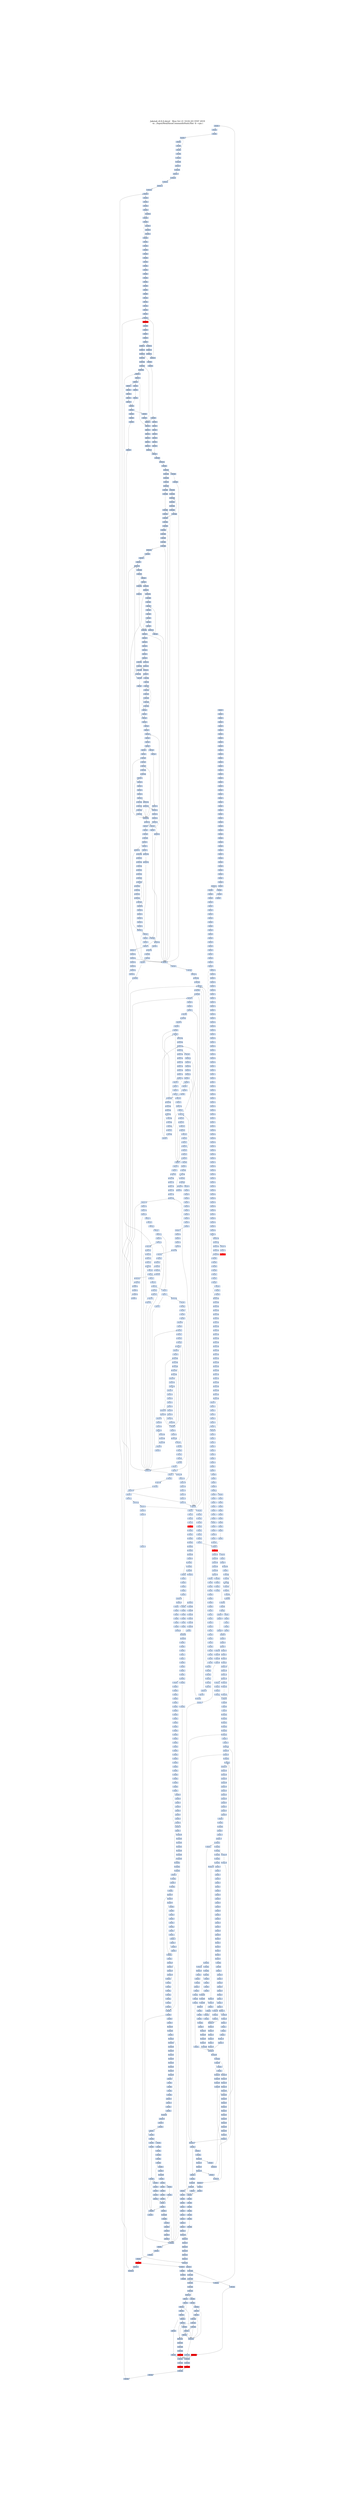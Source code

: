 digraph G {
node[shape=rectangle,style=filled,fillcolor=lightsteelblue,color=lightsteelblue]
bgcolor="transparent"
graph [label="Jakstab v0.8.4-devel   Mon Oct 21 10:02:20 CEST 2019\n-m ../Input/Real/linuxCommandsStatic/fmt -b --cpa i", labelloc=t, fontsize=35, pad=30]
"0x0804dfe5"[label="0x0804dfe5\n"];
"0x0807a7e7"[label="0x0807a7e7\n"];
"0x080a3fea"[label="0x080a3fea\n"];
"0x080a3fef"[label="0x080a3fef\n"];
"0x0804dfe1"[label="0x0804dfe1\n"];
"0x0807a7e3"[label="0x0807a7e3\n"];
"0x0807a7ef"[label="0x0807a7ef\n"];
"0x0804dfee"[label="0x0804dfee\n"];
"0x080a3fe2"[label="0x080a3fe2\n"];
"0x0804dfeb"[label="0x0804dfeb\n"];
"0x0807a7e9"[label="0x0807a7e9\n"];
"0x0804dff6"[label="0x0804dff6\n"];
"0x080a3ffc"[label="0x080a3ffc\n"];
"0x0807a7f6"[label="0x0807a7f6\n",fillcolor="red"];
"0x0807a7f5"[label="0x0807a7f5\n"];
"0x080a3ffa"[label="0x080a3ffa\n"];
"0x0804dff1"[label="0x0804dff1\n"];
"0x0807a7f4"[label="0x0807a7f4\n"];
"0x080a4000"[label="0x080a4000\n"];
"0x0807a7f3"[label="0x0807a7f3\n"];
"0x0804dff3"[label="0x0804dff3\n"];
"0x0807a7f2"[label="0x0807a7f2\n"];
"0x0804dffd"[label="0x0804dffd\n"];
"0x0807a800"[label="0x0807a800\n"];
"0x0804d800"[label="0x0804d800\n"];
"0x0804dff9"[label="0x0804dff9\n"];
"0x080a3ff8"[label="0x080a3ff8\n"];
"0x080a3ff5"[label="0x080a3ff5\n"];
"0x0807a808"[label="0x0807a808\n"];
"0x080a400c"[label="0x080a400c\n"];
"0x0804e006"[label="0x0804e006\n"];
"0x0807a806"[label="0x0807a806\n"];
"0x080a400a"[label="0x080a400a\n"];
"0x0804e008"[label="0x0804e008\n"];
"0x0804d801"[label="0x0804d801\n"];
"0x0807a804"[label="0x0807a804\n"];
"0x0804d802"[label="0x0804d802\n"];
"0x080a4010"[label="0x080a4010\n"];
"0x0804e003"[label="0x0804e003\n"];
"0x0804d803"[label="0x0804d803\n"];
"0x0804d804"[label="0x0804d804\n"];
"0x0807c810"[label="0x0807c810\n"];
"0x0804e00d"[label="0x0804e00d\n"];
"0x0807a80f"[label="0x0807a80f\n"];
"0x080a4004"[label="0x080a4004\n"];
"0x0804d80f"[label="0x0804d80f\n"];
"0x0807a80d"[label="0x0807a80d\n"];
"0x080a4007"[label="0x080a4007\n"];
"0x0804d809"[label="0x0804d809\n"];
"0x0807a80b"[label="0x0807a80b\n"];
"0x0804d815"[label="0x0804d815\n"];
"0x0807a817"[label="0x0807a817\n"];
"0x0804e017"[label="0x0804e017\n"];
"0x0804d817"[label="0x0804d817\n"];
"0x080a4019"[label="0x080a4019\n"];
"0x0807a814"[label="0x0807a814\n"];
"0x080a4020"[label="0x080a4020\n"];
"0x0807a812"[label="0x0807a812\n"];
"0x0804e013"[label="0x0804e013\n"];
"0x0804e01d"[label="0x0804e01d\n"];
"0x0807a81f"[label="0x0807a81f\n"];
"0x0804d820"[label="0x0804d820\n"];
"0x0807a81b"[label="0x0807a81b\n"];
"0x0804d81a"[label="0x0804d81a\n"];
"0x0804e01a"[label="0x0804e01a\n"];
"0x080a4016"[label="0x080a4016\n"];
"0x080a402c"[label="0x080a402c\n"];
"0x0804d826"[label="0x0804d826\n"];
"0x0807a826"[label="0x0807a826\n"];
"0x080a4029"[label="0x080a4029\n"];
"0x0804d828"[label="0x0804d828\n"];
"0x0804e022"[label="0x0804e022\n"];
"0x080a402d"[label="0x080a402d\n"];
"0x080a4023"[label="0x080a4023\n"];
"0x0807a82f"[label="0x0807a82f\n"];
"0x0804d82f"[label="0x0804d82f\n"];
"0x080a4027"[label="0x080a4027\n"];
"0x0807a82b"[label="0x0807a82b\n"];
"0x0804d82a"[label="0x0804d82a\n"];
"0x0804d836"[label="0x0804d836\n"];
"0x080a4039"[label="0x080a4039\n"];
"0x0804d831"[label="0x0804d831\n"];
"0x0807a833"[label="0x0807a833\n"];
"0x080a403d"[label="0x080a403d\n"];
"0x0804d834"[label="0x0804d834\n"];
"0x0807a840"[label="0x0807a840\n"];
"0x080a4033"[label="0x080a4033\n"];
"0x0804d83f"[label="0x0804d83f\n"];
"0x080a4031"[label="0x080a4031\n"];
"0x080a4037"[label="0x080a4037\n"];
"0x0804d839"[label="0x0804d839\n"];
"0x0804d83c"[label="0x0804d83c\n"];
"0x0804d845"[label="0x0804d845\n"];
"0x080a404b"[label="0x080a404b\n"];
"0x0807a846"[label="0x0807a846\n"];
"0x0804d848"[label="0x0804d848\n"];
"0x080a404f"[label="0x080a404f\n"];
"0x0807a844"[label="0x0807a844\n"];
"0x0804d842"[label="0x0804d842\n"];
"0x080a404d"[label="0x080a404d\n"];
"0x0807a842"[label="0x0807a842\n"];
"0x080a4043"[label="0x080a4043\n"];
"0x0804d84f"[label="0x0804d84f\n"];
"0x080a4041"[label="0x080a4041\n"];
"0x0807a84e"[label="0x0807a84e\n"];
"0x080a4042"[label="0x080a4042\n"];
"0x0807a84c"[label="0x0807a84c\n"];
"0x0804d84a"[label="0x0804d84a\n"];
"0x080a4048"[label="0x080a4048\n"];
"0x0807a84a"[label="0x0807a84a\n"];
"0x0804d84c"[label="0x0804d84c\n"];
"0x0804d856"[label="0x0804d856\n"];
"0x0807a856"[label="0x0807a856\n"];
"0x080a405a"[label="0x080a405a\n"];
"0x080a405f"[label="0x080a405f\n"];
"0x0804d852"[label="0x0804d852\n"];
"0x0807a852"[label="0x0807a852\n"];
"0x0804d854"[label="0x0804d854\n"];
"0x080a4051"[label="0x080a4051\n"];
"0x0804d85f"[label="0x0804d85f\n"];
"0x0804d859"[label="0x0804d859\n"];
"0x0807a85c"[label="0x0807a85c\n"];
"0x080a4055"[label="0x080a4055\n"];
"0x0807a859"[label="0x0807a859\n"];
"0x0807a866"[label="0x0807a866\n"];
"0x0804d868"[label="0x0804d868\n"];
"0x0807a864"[label="0x0807a864\n"];
"0x0804d861"[label="0x0804d861\n"];
"0x080a4070"[label="0x080a4070\n"];
"0x0807a862"[label="0x0807a862\n"];
"0x0804d86d"[label="0x0804d86d\n"];
"0x0807a86f"[label="0x0807a86f\n"];
"0x080a4061"[label="0x080a4061\n"];
"0x0804d86f"[label="0x0804d86f\n"];
"0x080a4067"[label="0x080a4067\n"];
"0x0804d86a"[label="0x0804d86a\n"];
"0x0807a86b"[label="0x0807a86b\n"];
"0x080a407b"[label="0x080a407b\n"];
"0x0807a877"[label="0x0807a877\n"];
"0x0804d878"[label="0x0804d878\n"];
"0x080a4080"[label="0x080a4080\n"];
"0x0804d872"[label="0x0804d872\n"];
"0x0807a873"[label="0x0807a873\n"];
"0x080a407d"[label="0x080a407d\n"];
"0x080a4074"[label="0x080a4074\n"];
"0x0804d87e"[label="0x0804d87e\n"];
"0x080a4072"[label="0x080a4072\n"];
"0x0807a87d"[label="0x0807a87d\n"];
"0x0807a87b"[label="0x0807a87b\n"];
"0x080a4078"[label="0x080a4078\n"];
"0x0804d87c"[label="0x0804d87c\n"];
"0x0807a879"[label="0x0807a879\n"];
"0x0804d885"[label="0x0804d885\n"];
"0x0807a888"[label="0x0807a888\n"];
"0x080a408c"[label="0x080a408c\n"];
"0x0804d887"[label="0x0804d887\n"];
"0x0807a886"[label="0x0807a886\n"];
"0x080a408a"[label="0x080a408a\n"];
"0x0807a884"[label="0x0807a884\n"];
"0x080a4090"[label="0x080a4090\n"];
"0x0804d883"[label="0x0804d883\n"];
"0x080a408e"[label="0x080a408e\n"];
"0x0807a881"[label="0x0807a881\n"];
"0x0807a890"[label="0x0807a890\n"];
"0x080a4083"[label="0x080a4083\n"];
"0x0804d88d"[label="0x0804d88d\n"];
"0x0807a88e"[label="0x0807a88e\n"];
"0x0804d890"[label="0x0804d890\n"];
"0x080a4087"[label="0x080a4087\n"];
"0x0807a88c"[label="0x0807a88c\n"];
"0x0804d88a"[label="0x0804d88a\n"];
"0x080a4085"[label="0x080a4085\n"];
"0x0807a88a"[label="0x0807a88a\n"];
"0x0807a898"[label="0x0807a898\n"];
"0x080a409b"[label="0x080a409b\n"];
"0x0804d896"[label="0x0804d896\n"];
"0x080a409f"[label="0x080a409f\n"];
"0x0807a892"[label="0x0807a892\n"];
"0x0804d893"[label="0x0804d893\n"];
"0x0807a8a0"[label="0x0807a8a0\n"];
"0x080a4094"[label="0x080a4094\n"];
"0x0807a89e"[label="0x0807a89e\n"];
"0x0807a89c"[label="0x0807a89c\n"];
"0x080a4098"[label="0x080a4098\n"];
"0x0807a89a"[label="0x0807a89a\n"];
"0x0804d89c"[label="0x0804d89c\n"];
"0x080a40ac"[label="0x080a40ac\n"];
"0x0807a8a6"[label="0x0807a8a6\n"];
"0x0804d8a7"[label="0x0804d8a7\n"];
"0x0807a8a3"[label="0x0807a8a3\n"];
"0x0804d8a2"[label="0x0804d8a2\n"];
"0x080a40ae"[label="0x080a40ae\n"];
"0x0804d8a4"[label="0x0804d8a4\n"];
"0x0807a8b0"[label="0x0807a8b0\n"];
"0x080a40a1"[label="0x080a40a1\n"];
"0x0807a8ae"[label="0x0807a8ae\n"];
"0x0804d8af"[label="0x0804d8af\n"];
"0x080a40a7"[label="0x080a40a7\n"];
"0x0807a8ac"[label="0x0807a8ac\n"];
"0x0804d8a9"[label="0x0804d8a9\n"];
"0x0807a8a9"[label="0x0807a8a9\n"];
"0x0804d8ac"[label="0x0804d8ac\n"];
"0x0804d8b5"[label="0x0804d8b5\n"];
"0x080a40b9"[label="0x080a40b9\n"];
"0x0807a8b5"[label="0x0807a8b5\n"];
"0x080a40c0"[label="0x080a40c0\n"];
"0x0807a8b3"[label="0x0807a8b3\n"];
"0x0807a8c0"[label="0x0807a8c0\n"];
"0x080a40b4"[label="0x080a40b4\n"];
"0x080a40b1"[label="0x080a40b1\n"];
"0x0804d8bf"[label="0x0804d8bf\n"];
"0x0807a8be"[label="0x0807a8be\n"];
"0x0804d8b9"[label="0x0804d8b9\n"];
"0x0807a8ba"[label="0x0807a8ba\n"];
"0x080a40b6"[label="0x080a40b6\n"];
"0x080a40cb"[label="0x080a40cb\n"];
"0x0807a8c8"[label="0x0807a8c8\n"];
"0x0804d8c6"[label="0x0804d8c6\n"];
"0x0804d8c8"[label="0x0804d8c8\n"];
"0x0807a8c4"[label="0x0807a8c4\n"];
"0x080a40d0"[label="0x080a40d0\n"];
"0x0807a8c2"[label="0x0807a8c2\n"];
"0x0804d8c4"[label="0x0804d8c4\n"];
"0x080a40c3"[label="0x080a40c3\n"];
"0x0807a8cf"[label="0x0807a8cf\n"];
"0x0804d8ca"[label="0x0804d8ca\n"];
"0x0807a8cb"[label="0x0807a8cb\n"];
"0x080a40c8"[label="0x080a40c8\n"];
"0x0804d8cc"[label="0x0804d8cc\n"];
"0x080a40c6"[label="0x080a40c6\n"];
"0x0804d8d5"[label="0x0804d8d5\n"];
"0x0807a8d8"[label="0x0807a8d8\n"];
"0x0804d8d7"[label="0x0804d8d7\n"];
"0x0807a8d4"[label="0x0807a8d4\n"];
"0x0804d8d2"[label="0x0804d8d2\n"];
"0x080a40e0"[label="0x080a40e0\n"];
"0x0807a8e0"[label="0x0807a8e0\n"];
"0x080a40d3"[label="0x080a40d3\n"];
"0x0807b0de"[label="0x0807b0de\n"];
"0x0804d8df"[label="0x0804d8df\n"];
"0x080a40d8"[label="0x080a40d8\n"];
"0x0807a8d9"[label="0x0807a8d9\n"];
"0x0804d8dc"[label="0x0804d8dc\n"];
"0x0807b0e8"[label="0x0807b0e8\n"];
"0x0804d8e5"[label="0x0804d8e5\n"];
"0x0804c8e5"[label="0x0804c8e5\n"];
"0x0804d8e7"[label="0x0804d8e7\n"];
"0x0807a8e6"[label="0x0807a8e6\n"];
"0x0804d8e2"[label="0x0804d8e2\n"];
"0x0804c8e2"[label="0x0804c8e2\n"];
"0x0807a8e3"[label="0x0807a8e3\n"];
"0x0807b0e2"[label="0x0807b0e2\n"];
"0x080a40ee"[label="0x080a40ee\n"];
"0x080a40e4"[label="0x080a40e4\n"];
"0x0807a8ef"[label="0x0807a8ef\n"];
"0x0804d8ef"[label="0x0804d8ef\n"];
"0x0807a8ed"[label="0x0807a8ed\n"];
"0x0804d8e9"[label="0x0804d8e9\n"];
"0x0807a8eb"[label="0x0807a8eb\n"];
"0x080a40e6"[label="0x080a40e6\n"];
"0x0807a8e9"[label="0x0807a8e9\n"];
"0x0807a8f8"[label="0x0807a8f8\n"];
"0x080a40fb"[label="0x080a40fb\n"];
"0x080a40f9"[label="0x080a40f9\n"];
"0x0804d8f8"[label="0x0804d8f8\n"];
"0x0807a8f3"[label="0x0807a8f3\n"];
"0x0804d8f3"[label="0x0804d8f3\n"];
"0x0807a8f1"[label="0x0807a8f1\n"];
"0x080a40fe"[label="0x080a40fe\n"];
"0x080a40f3"[label="0x080a40f3\n"];
"0x0807a8ff"[label="0x0807a8ff\n"];
"0x0807a8fd"[label="0x0807a8fd\n"];
"0x0804d8fc"[label="0x0804d8fc\n"];
"0x080a410b"[label="0x080a410b\n"];
"0x0807a906"[label="0x0807a906\n"];
"0x080a4109"[label="0x080a4109\n"];
"0x080a410a"[label="0x080a410a\n"];
"0x0807a904"[label="0x0807a904\n"];
"0x080a4110"[label="0x080a4110\n"];
"0x0807a901"[label="0x0807a901\n"];
"0x0804d904"[label="0x0804d904\n"];
"0x080a4103"[label="0x080a4103\n"];
"0x0807a90e"[label="0x0807a90e\n"];
"0x080a4101"[label="0x080a4101\n"];
"0x0807a90d"[label="0x0807a90d\n"];
"0x080a4108"[label="0x080a4108\n"];
"0x0807a90a"[label="0x0807a90a\n"];
"0x080a4105"[label="0x080a4105\n"];
"0x0804d90c"[label="0x0804d90c\n"];
"0x080a4106"[label="0x080a4106\n"];
"0x080a411c"[label="0x080a411c\n"];
"0x0807a917"[label="0x0807a917\n"];
"0x080a411a"[label="0x080a411a\n"];
"0x0804d911"[label="0x0804d911\n"];
"0x080a4120"[label="0x080a4120\n"];
"0x0807a912"[label="0x0807a912\n"];
"0x0807b920"[label="0x0807b920\n"];
"0x080a4114"[label="0x080a4114\n"];
"0x0807a91e"[label="0x0807a91e\n"];
"0x080a4117"[label="0x080a4117\n"];
"0x0804d919"[label="0x0804d919\n"];
"0x0807a91b"[label="0x0807a91b\n"];
"0x080a412b"[label="0x080a412b\n"];
"0x0807b927"[label="0x0807b927\n"];
"0x0807a923"[label="0x0807a923\n"];
"0x080a4130"[label="0x080a4130\n"];
"0x0807b922"[label="0x0807b922\n"];
"0x0807b921"[label="0x0807b921\n"];
"0x0807a921"[label="0x0807a921\n"];
"0x0804d924"[label="0x0804d924\n"];
"0x0807b930"[label="0x0807b930\n"];
"0x0807a92f"[label="0x0807a92f\n"];
"0x0807b92d"[label="0x0807b92d\n"];
"0x0807a92d"[label="0x0807a92d\n"];
"0x080a4128"[label="0x080a4128\n"];
"0x0804d92b"[label="0x0804d92b\n"];
"0x0807a929"[label="0x0807a929\n"];
"0x0807b938"[label="0x0807b938\n"];
"0x0807a938"[label="0x0807a938\n"];
"0x0804d936"[label="0x0804d936\n"];
"0x0807b936"[label="0x0807b936\n"];
"0x080a413d"[label="0x080a413d\n"];
"0x0807a932"[label="0x0807a932\n"];
"0x0807b940"[label="0x0807b940\n"];
"0x0807a940"[label="0x0807a940\n"];
"0x0807b93f"[label="0x0807b93f\n"];
"0x0804d940"[label="0x0804d940\n"];
"0x0807b93c"[label="0x0807b93c\n"];
"0x0804d939"[label="0x0804d939\n"];
"0x080a4138"[label="0x080a4138\n"];
"0x0807b93a"[label="0x0807b93a\n"];
"0x0804d93b"[label="0x0804d93b\n"];
"0x0807a939"[label="0x0807a939\n"];
"0x0804d945"[label="0x0804d945\n"];
"0x312d302e"[label="0x312d302e\n"];
"0x0807b948"[label="0x0807b948\n"];
"0x0807a948"[label="0x0807a948\n"];
"0x0804d947"[label="0x0804d947\n"];
"0x0807a945"[label="0x0807a945\n"];
"0x0807b941"[label="0x0807b941\n"];
"0x0807a950"[label="0x0807a950\n"];
"0x0807a94e"[label="0x0807a94e\n"];
"0x0804d94f"[label="0x0804d94f\n"];
"0x0804d949"[label="0x0804d949\n"];
"0x0807a94b"[label="0x0807a94b\n"];
"0x0804d94c"[label="0x0804d94c\n"];
"0x0807a958"[label="0x0807a958\n"];
"0x0804d958"[label="0x0804d958\n"];
"0x0804d951"[label="0x0804d951\n"];
"0x0807a954"[label="0x0807a954\n"];
"0x0804d954"[label="0x0804d954\n"];
"0x0807a95f"[label="0x0807a95f\n"];
"0x0804d95f"[label="0x0804d95f\n"];
"0x0807a95d"[label="0x0807a95d\n"];
"0x0807a95a"[label="0x0807a95a\n"];
"0x0804d95c"[label="0x0804d95c\n"];
"0x0804d965"[label="0x0804d965\n"];
"0x0807a967"[label="0x0807a967\n"];
"0x0807a965"[label="0x0807a965\n"];
"0x0804d968"[label="0x0804d968\n"];
"0x0807a961"[label="0x0807a961\n"];
"0x0804d96e"[label="0x0804d96e\n"];
"0x0807a96b"[label="0x0807a96b\n"];
"0x0804d96b"[label="0x0804d96b\n"];
"0x0804e175"[label="0x0804e175\n"];
"0x0807a978"[label="0x0807a978\n"];
"0x0804d976"[label="0x0804d976\n"];
"0x0807a975"[label="0x0807a975\n"];
"0x0804d971"[label="0x0804d971\n"];
"0x0804e172"[label="0x0804e172\n"];
"0x0807a971"[label="0x0807a971\n"];
"0x0804d974"[label="0x0804d974\n"];
"0x08078180"[label="0x08078180\n"];
"0x0807a97f"[label="0x0807a97f\n"];
"0x0807a97d"[label="0x0807a97d\n"];
"0x0804d979"[label="0x0804d979\n"];
"0x0804d97c"[label="0x0804d97c\n"];
"0x0804d986"[label="0x0804d986\n"];
"0x0807a987"[label="0x0807a987\n"];
"0x0807a985"[label="0x0807a985\n"];
"0x0804d981"[label="0x0804d981\n"];
"0x08078184"[label="0x08078184\n"];
"0x08078183"[label="0x08078183\n"];
"0x0807a983"[label="0x0807a983\n"];
"0x08078182"[label="0x08078182\n"];
"0x0804d984"[label="0x0804d984\n"];
"0x0807a981"[label="0x0807a981\n"];
"0x08078181"[label="0x08078181\n"];
"0x0807a990"[label="0x0807a990\n"];
"0x0807818f"[label="0x0807818f\n"];
"0x0804d990"[label="0x0804d990\n"];
"0x0804d989"[label="0x0804d989\n"];
"0x0807a98c"[label="0x0807a98c\n"];
"0x0807a98b"[label="0x0807a98b\n"];
"0x08078189"[label="0x08078189\n"];
"0x0807a989"[label="0x0807a989\n"];
"0x0807a998"[label="0x0807a998\n"];
"0x08078198"[label="0x08078198\n"];
"0x0804d995"[label="0x0804d995\n"];
"0x0807a993"[label="0x0807a993\n"];
"0x0804d992"[label="0x0804d992\n"];
"0x08078192"[label="0x08078192\n"];
"0x0804d99d"[label="0x0804d99d\n"];
"0x0807a9a0"[label="0x0807a9a0\n"];
"0x0807819f"[label="0x0807819f\n"];
"0x0807a99e"[label="0x0807a99e\n"];
"0x0804d9a0"[label="0x0804d9a0\n"];
"0x0804d999"[label="0x0804d999\n"];
"0x0807819c"[label="0x0807819c\n"];
"0x0807a99c"[label="0x0807a99c\n"];
"0x0807a99a"[label="0x0807a99a\n"];
"0x0807a9a8"[label="0x0807a9a8\n"];
"0x0807a9a4"[label="0x0807a9a4\n"];
"0x080781a3"[label="0x080781a3\n"];
"0x0804d9a2"[label="0x0804d9a2\n"];
"0x0807a9a2"[label="0x0807a9a2\n"];
"0x080781a1"[label="0x080781a1\n"];
"0x080781b0"[label="0x080781b0\n"];
"0x0807a9ae"[label="0x0807a9ae\n"];
"0x080781ad"[label="0x080781ad\n"];
"0x0804d9b0"[label="0x0804d9b0\n"];
"0x0804d9a9"[label="0x0804d9a9\n"];
"0x0807a9ac"[label="0x0807a9ac\n"];
"0x080781ab"[label="0x080781ab\n"];
"0x080781a9"[label="0x080781a9\n"];
"0x0804d9b6"[label="0x0804d9b6\n"];
"0x080781b7"[label="0x080781b7\n"];
"0x0807a9b6"[label="0x0807a9b6\n"];
"0x0807a9b2"[label="0x0807a9b2\n"];
"0x080781b2"[label="0x080781b2\n"];
"0x0804d9b4"[label="0x0804d9b4\n"];
"0x0804d9bd"[label="0x0804d9bd\n"];
"0x080781be"[label="0x080781be\n"];
"0x0804d9c0"[label="0x0804d9c0\n"];
"0x080781bc"[label="0x080781bc\n"];
"0x0807a9bb"[label="0x0807a9bb\n"];
"0x080781ba"[label="0x080781ba\n"];
"0x080781c8"[label="0x080781c8\n"];
"0x0804d9c6"[label="0x0804d9c6\n"];
"0x080781c6"[label="0x080781c6\n"];
"0x0807a9c5"[label="0x0807a9c5\n"];
"0x080781c4"[label="0x080781c4\n"];
"0x0804d9c3"[label="0x0804d9c3\n"];
"0x080781c1"[label="0x080781c1\n"];
"0x0804d9cd"[label="0x0804d9cd\n"];
"0x0807a9cf"[label="0x0807a9cf\n"];
"0x080781cf"[label="0x080781cf\n"];
"0x0804d9ce"[label="0x0804d9ce\n"];
"0x0804d9cf"[label="0x0804d9cf\n"];
"0x0804d9d0"[label="0x0804d9d0\n",fillcolor="red"];
"0x080781cc"[label="0x080781cc\n"];
"0x080781ca"[label="0x080781ca\n"];
"0x0807a9ca"[label="0x0807a9ca\n"];
"0x0804d9cc"[label="0x0804d9cc\n"];
"0x0804d9d7"[label="0x0804d9d7\n"];
"0x0807a9d5"[label="0x0807a9d5\n"];
"0x0804d9d1"[label="0x0804d9d1\n"];
"0x0807a9d3"[label="0x0807a9d3\n"];
"0x080781d3"[label="0x080781d3\n"];
"0x0807a9d1"[label="0x0807a9d1\n"];
"0x0804d9d4"[label="0x0804d9d4\n"];
"0x080781d1"[label="0x080781d1\n"];
"0x080781e0"[label="0x080781e0\n"];
"0x0804d9df"[label="0x0804d9df\n"];
"0x0807a9de"[label="0x0807a9de\n"];
"0x0807a9db"[label="0x0807a9db\n"];
"0x0804d9da"[label="0x0804d9da\n"];
"0x0807a9d9"[label="0x0807a9d9\n"];
"0x080781d9"[label="0x080781d9\n"];
"0x0804d9dc"[label="0x0804d9dc\n"];
"0x080781e8"[label="0x080781e8\n"];
"0x0807a9e6"[label="0x0807a9e6\n"];
"0x080781e5"[label="0x080781e5\n"];
"0x0804d9e8"[label="0x0804d9e8\n"];
"0x0804d9e1"[label="0x0804d9e1\n"];
"0x0807a9e2"[label="0x0807a9e2\n"];
"0x0804d9e3"[label="0x0804d9e3\n"];
"0x080781f0"[label="0x080781f0\n"];
"0x0804d9ee"[label="0x0804d9ee\n"];
"0x080781ee"[label="0x080781ee\n"];
"0x0807a9ee"[label="0x0807a9ee\n"];
"0x080781ed"[label="0x080781ed\n"];
"0x0807a9ec"[label="0x0807a9ec\n"];
"0x080781ec"[label="0x080781ec\n"];
"0x080781eb"[label="0x080781eb\n"];
"0x080781ea"[label="0x080781ea\n"];
"0x0807a9f7"[label="0x0807a9f7\n"];
"0x080781f6"[label="0x080781f6\n"];
"0x080781f5"[label="0x080781f5\n"];
"0x0807a9f4"[label="0x0807a9f4\n"];
"0x080781f3"[label="0x080781f3\n"];
"0x0804d9f3"[label="0x0804d9f3\n"];
"0x08078200"[label="0x08078200\n"];
"0x0804d9fe"[label="0x0804d9fe\n"];
"0x0807a9ff"[label="0x0807a9ff\n"];
"0x080781fe"[label="0x080781fe\n"];
"0x0804da00"[label="0x0804da00\n"];
"0x0807a9fd"[label="0x0807a9fd\n"];
"0x0804d9f9"[label="0x0804d9f9\n"];
"0x080781fb"[label="0x080781fb\n"];
"0x0804d9fb"[label="0x0804d9fb\n"];
"0x08078208"[label="0x08078208\n"];
"0x0807aa08"[label="0x0807aa08\n"];
"0x08078207"[label="0x08078207\n"];
"0x0804da07"[label="0x0804da07\n"];
"0x08078205"[label="0x08078205\n"];
"0x08078202"[label="0x08078202\n"];
"0x0804da03"[label="0x0804da03\n"];
"0x08078210"[label="0x08078210\n"];
"0x0807aa0f"[label="0x0807aa0f\n"];
"0x0807aa0c"[label="0x0807aa0c\n"];
"0x0807820b"[label="0x0807820b\n"];
"0x0804da0a"[label="0x0804da0a\n"];
"0x0807820a"[label="0x0807820a\n"];
"0x0807aa0a"[label="0x0807aa0a\n"];
"0x08078209"[label="0x08078209\n"];
"0x0804da0c"[label="0x0804da0c\n"];
"0x0807aa18"[label="0x0807aa18\n"];
"0x0804da15"[label="0x0804da15\n"];
"0x0807aa16"[label="0x0807aa16\n"];
"0x08078216"[label="0x08078216\n"];
"0x0804da18"[label="0x0804da18\n"];
"0x08078214"[label="0x08078214\n"];
"0x0804da12"[label="0x0804da12\n"];
"0x0807aa13"[label="0x0807aa13\n"];
"0x08078212"[label="0x08078212\n"];
"0x0809b220"[label="0x0809b220\n"];
"0x0807aa20"[label="0x0807aa20\n"];
"0x0804da1f"[label="0x0804da1f\n"];
"0x0807aa1c"[label="0x0807aa1c\n"];
"0x0804da1a"[label="0x0804da1a\n"];
"0x08078219"[label="0x08078219\n"];
"0x0807aa26"[label="0x0807aa26\n"];
"0x0807aa24"[label="0x0807aa24\n"];
"0x0804da24"[label="0x0804da24\n"];
"0x0804da2d"[label="0x0804da2d\n"];
"0x0807aa30"[label="0x0807aa30\n"];
"0x0804da2a"[label="0x0804da2a\n"];
"0x0809b225"[label="0x0809b225\n"];
"0x0807aa29"[label="0x0807aa29\n"];
"0x0807aa37"[label="0x0807aa37\n"];
"0x0807aa35"[label="0x0807aa35\n"];
"0x0804da33"[label="0x0804da33\n"];
"0x0807aa32"[label="0x0807aa32\n"];
"0x0807aa40"[label="0x0807aa40\n"];
"0x0804da3e"[label="0x0804da3e\n"];
"0x0807aa3e"[label="0x0807aa3e\n"];
"0x0804da39"[label="0x0804da39\n"];
"0x0807aa39"[label="0x0807aa39\n"];
"0x0804da3c"[label="0x0804da3c\n"];
"0x0807aa48"[label="0x0807aa48\n"];
"0x0807aa46"[label="0x0807aa46\n"];
"0x0807aa44"[label="0x0807aa44\n"];
"0x0804da41"[label="0x0804da41\n"];
"0x0807aa42"[label="0x0807aa42\n"];
"0x0804da44"[label="0x0804da44\n"];
"0x0804da4d"[label="0x0804da4d\n"];
"0x0807aa50"[label="0x0807aa50\n"];
"0x0804da50"[label="0x0804da50\n"];
"0x0804da4a"[label="0x0804da4a\n"];
"0x0807aa58"[label="0x0807aa58\n"];
"0x0804da55"[label="0x0804da55\n"];
"0x0807aa56"[label="0x0807aa56\n"];
"0x0807aa54"[label="0x0807aa54\n"];
"0x0807aa52"[label="0x0807aa52\n"];
"0x0804da5e"[label="0x0804da5e\n"];
"0x0807aa5e"[label="0x0807aa5e\n"];
"0x0807aa5b"[label="0x0807aa5b\n"];
"0x0804da5c"[label="0x0804da5c\n"];
"0x0807aa68"[label="0x0807aa68\n"];
"0x0807aa66"[label="0x0807aa66\n"];
"0x0807aa64"[label="0x0807aa64\n"];
"0x0804da61"[label="0x0804da61\n"];
"0x0807aa61"[label="0x0807aa61\n"];
"0x0807aa70"[label="0x0807aa70\n"];
"0x0807aa6d"[label="0x0807aa6d\n"];
"0x0804da70"[label="0x0804da70\n"];
"0x0807aa6b"[label="0x0807aa6b\n"];
"0x0807aa78"[label="0x0807aa78\n"];
"0x0804a275"[label="0x0804a275\n"];
"0x0804da75"[label="0x0804da75\n"];
"0x0807aa76"[label="0x0807aa76\n"];
"0x0804a278"[label="0x0804a278\n",fillcolor="red"];
"0x0804a271"[label="0x0804a271\n"];
"0x0807aa73"[label="0x0807aa73\n"];
"0x0804a274"[label="0x0804a274\n"];
"0x0807aa80"[label="0x0807aa80\n"];
"0x0804da7d"[label="0x0804da7d\n"];
"0x0804da80"[label="0x0804da80\n"];
"0x0807aa7c"[label="0x0807aa7c\n"];
"0x0804da7a"[label="0x0804da7a\n"];
"0x0804da7b"[label="0x0804da7b\n"];
"0x0804da7c"[label="0x0804da7c\n"];
"0x0804da86"[label="0x0804da86\n"];
"0x0807aa84"[label="0x0807aa84\n"];
"0x0804da8e"[label="0x0804da8e\n"];
"0x0807aa8e"[label="0x0807aa8e\n"];
"0x0804da8a"[label="0x0804da8a\n"];
"0x0807aa8a"[label="0x0807aa8a\n"];
"0x0804da8c"[label="0x0804da8c\n"];
"0x0807aa96"[label="0x0807aa96\n"];
"0x0807aa92"[label="0x0807aa92\n"];
"0x0807aaa0"[label="0x0807aaa0\n"];
"0x0804da9d"[label="0x0804da9d\n"];
"0x0804da99"[label="0x0804da99\n"];
"0x0807aa9b"[label="0x0807aa9b\n"];
"0x0804daa8"[label="0x0804daa8\n"];
"0x0807aaa5"[label="0x0807aaa5\n"];
"0x0807aaa3"[label="0x0807aaa3\n"];
"0x0804daa3"[label="0x0804daa3\n"];
"0x0807aaaf"[label="0x0807aaaf\n"];
"0x0804daaf"[label="0x0804daaf\n"];
"0x0807aaad"[label="0x0807aaad\n"];
"0x0807aaab"[label="0x0807aaab\n"];
"0x0807aaa9"[label="0x0807aaa9\n"];
"0x0804dab6"[label="0x0804dab6\n"];
"0x0807aab6"[label="0x0807aab6\n"];
"0x0807aab2"[label="0x0807aab2\n"];
"0x0807aabf"[label="0x0807aabf\n"];
"0x0807aabd"[label="0x0807aabd\n"];
"0x0804dabc"[label="0x0804dabc\n"];
"0x0807aac8"[label="0x0807aac8\n"];
"0x0804dac7"[label="0x0804dac7\n"];
"0x0807aac5"[label="0x0807aac5\n"];
"0x0804dac3"[label="0x0804dac3\n"];
"0x0807aac1"[label="0x0807aac1\n"];
"0x0807aad0"[label="0x0807aad0\n"];
"0x0804dacf"[label="0x0804dacf\n"];
"0x0807aace"[label="0x0807aace\n"];
"0x0804dac9"[label="0x0804dac9\n"];
"0x0807aaca"[label="0x0807aaca\n"];
"0x0804dad7"[label="0x0804dad7\n"];
"0x0807aad5"[label="0x0807aad5\n"];
"0x0804dad1"[label="0x0804dad1\n"];
"0x0804dad4"[label="0x0804dad4\n"];
"0x0804dade"[label="0x0804dade\n"];
"0x0804dadf"[label="0x0804dadf\n"];
"0x0807aadd"[label="0x0807aadd\n"];
"0x0804dad9"[label="0x0804dad9\n"];
"0x0804dadb"[label="0x0804dadb\n"];
"0x0807aad9"[label="0x0807aad9\n"];
"0x0807aae6"[label="0x0807aae6\n"];
"0x0804dae7"[label="0x0804dae7\n"];
"0x0807aae2"[label="0x0807aae2\n"];
"0x0804dae4"[label="0x0804dae4\n"];
"0x0807aaee"[label="0x0807aaee\n"];
"0x0807aaea"[label="0x0807aaea\n"];
"0x0804daeb"[label="0x0804daeb\n"];
"0x0804daf6"[label="0x0804daf6\n"];
"0x0807aaf6"[label="0x0807aaf6\n"];
"0x0804daf1"[label="0x0804daf1\n"];
"0x0807aaf2"[label="0x0807aaf2\n"];
"0x0804daf4"[label="0x0804daf4\n"];
"0x0804dafe"[label="0x0804dafe\n"];
"0x0804db00"[label="0x0804db00\n"];
"0x0807aafd"[label="0x0807aafd\n"];
"0x0807aafa"[label="0x0807aafa\n"];
"0x0804dafc"[label="0x0804dafc\n"];
"0x0804db05"[label="0x0804db05\n"];
"0x0807ab01"[label="0x0807ab01\n"];
"0x0804db0e"[label="0x0804db0e\n"];
"0x0807ab0f"[label="0x0807ab0f\n"];
"0x0804db10"[label="0x0804db10\n"];
"0x0804db0b"[label="0x0804db0b\n"];
"0x0807ab17"[label="0x0807ab17\n"];
"0x0804db16"[label="0x0804db16\n"];
"0x0804db14"[label="0x0804db14\n"];
"0x0804db20"[label="0x0804db20\n"];
"0x0807ab1c"[label="0x0807ab1c\n"];
"0x0804db1a"[label="0x0804db1a\n"];
"0x0807ab27"[label="0x0807ab27\n"];
"0x0804db26"[label="0x0804db26\n"];
"0x0804db28"[label="0x0804db28\n"];
"0x0807ab23"[label="0x0807ab23\n"];
"0x0804db22"[label="0x0804db22\n"];
"0x0807ab21"[label="0x0807ab21\n"];
"0x0804db2d"[label="0x0804db2d\n"];
"0x0807ab2f"[label="0x0807ab2f\n"];
"0x0807ab2b"[label="0x0807ab2b\n"];
"0x0807ab38"[label="0x0807ab38\n"];
"0x0804db36"[label="0x0804db36\n"];
"0x0807ab36"[label="0x0807ab36\n"];
"0x0804db38"[label="0x0804db38\n"];
"0x0807ab34"[label="0x0807ab34\n"];
"0x0804db33"[label="0x0804db33\n"];
"0x0807ab31"[label="0x0807ab31\n"];
"0x0804db3d"[label="0x0804db3d\n"];
"0x0807ab3e"[label="0x0807ab3e\n"];
"0x0807ab3b"[label="0x0807ab3b\n"];
"0x0807ab48"[label="0x0807ab48\n"];
"0x0804db46"[label="0x0804db46\n"];
"0x0807ab46"[label="0x0807ab46\n"];
"0x0804db48"[label="0x0804db48\n"];
"0x0807ab44"[label="0x0807ab44\n"];
"0x0804db43"[label="0x0804db43\n"];
"0x0807ab41"[label="0x0807ab41\n"];
"0x0807ab4f"[label="0x0807ab4f\n"];
"0x0804db50"[label="0x0804db50\n"];
"0x0804db4a"[label="0x0804db4a\n"];
"0x0807ab4b"[label="0x0807ab4b\n"];
"0x0804db58"[label="0x0804db58\n"];
"0x080aeb60"[label="0x080aeb60\n"];
"0x0807ab52"[label="0x0807ab52\n"];
"0x0804db60"[label="0x0804db60\n"];
"0x0807ab5a"[label="0x0807ab5a\n"];
"0x080aeb6b"[label="0x080aeb6b\n"];
"0x0807ab66"[label="0x0807ab66\n"];
"0x080aeb6f"[label="0x080aeb6f\n"];
"0x0804db63"[label="0x0804db63\n"];
"0x0807ab61"[label="0x0807ab61\n"];
"0x080aeb63"[label="0x080aeb63\n"];
"0x080aeb64"[label="0x080aeb64\n"];
"0x080aeb61"[label="0x080aeb61\n"];
"0x0804db6f"[label="0x0804db6f\n"];
"0x080aeb62"[label="0x080aeb62\n"];
"0x080aeb67"[label="0x080aeb67\n"];
"0x0804db69"[label="0x0804db69\n"];
"0x0807ab6c"[label="0x0807ab6c\n"];
"0x0807ab6a"[label="0x0807ab6a\n"];
"0x080aeb7b"[label="0x080aeb7b\n"];
"0x0804db75"[label="0x0804db75\n"];
"0x080aeb79"[label="0x080aeb79\n"];
"0x080aeb7d"[label="0x080aeb7d\n"];
"0x0807ab72"[label="0x0807ab72\n"];
"0x0807ab80"[label="0x0807ab80\n"];
"0x080aeb73"[label="0x080aeb73\n"];
"0x080aeb77"[label="0x080aeb77\n"];
"0x0804db7b"[label="0x0804db7b\n"];
"0x0807ab88"[label="0x0807ab88\n"];
"0x0804db86"[label="0x0804db86\n"];
"0x080aeb89"[label="0x080aeb89\n"];
"0x0804db88"[label="0x0804db88\n"];
"0x0804db81"[label="0x0804db81\n"];
"0x080aeb90"[label="0x080aeb90\n"];
"0x080aeb8e"[label="0x080aeb8e\n"];
"0x0804db84"[label="0x0804db84\n"];
"0x080aeb83"[label="0x080aeb83\n"];
"0x0807ab8d"[label="0x0807ab8d\n"];
"0x080aeb87"[label="0x080aeb87\n"];
"0x0804db8a"[label="0x0804db8a\n"];
"0x080aeb85"[label="0x080aeb85\n"];
"0x0804db8c"[label="0x0804db8c\n"];
"0x080aeb9c"[label="0x080aeb9c\n"];
"0x080aeb9a"[label="0x080aeb9a\n"];
"0x0804db91"[label="0x0804db91\n"];
"0x080aeba0"[label="0x080aeba0\n"];
"0x0804db94"[label="0x0804db94\n"];
"0x080aeb9e"[label="0x080aeb9e\n"];
"0x0807ab91"[label="0x0807ab91\n"];
"0x0807aba0"[label="0x0807aba0\n"];
"0x0804db9d"[label="0x0804db9d\n"];
"0x080aeb94"[label="0x080aeb94\n"];
"0x080aeb92"[label="0x080aeb92\n"];
"0x0804db99"[label="0x0804db99\n"];
"0x080aeb98"[label="0x080aeb98\n"];
"0x080aeb96"[label="0x080aeb96\n"];
"0x080aebab"[label="0x080aebab\n"];
"0x0807aba7"[label="0x0807aba7\n"];
"0x0804dba6"[label="0x0804dba6\n"];
"0x080aeba9"[label="0x080aeba9\n"];
"0x080aebaa"[label="0x080aebaa\n"];
"0x0807aba3"[label="0x0807aba3\n"];
"0x080aebb0"[label="0x080aebb0\n"];
"0x0807aba2"[label="0x0807aba2\n"];
"0x0804dba3"[label="0x0804dba3\n"];
"0x0807aba1"[label="0x0807aba1\n"];
"0x080aeba4"[label="0x080aeba4\n"];
"0x080aeba2"[label="0x080aeba2\n"];
"0x0804dba9"[label="0x0804dba9\n"];
"0x080aeba7"[label="0x080aeba7\n"];
"0x080aeba8"[label="0x080aeba8\n"];
"0x0804dbab"[label="0x0804dbab\n"];
"0x0804dbb5"[label="0x0804dbb5\n"];
"0x0804dbb7"[label="0x0804dbb7\n"];
"0x080aebba"[label="0x080aebba\n"];
"0x080aebc0"[label="0x080aebc0\n"];
"0x0804dbb2"[label="0x0804dbb2\n"];
"0x080aebb4"[label="0x080aebb4\n"];
"0x080aebb2"[label="0x080aebb2\n"];
"0x080aebb7"[label="0x080aebb7\n"];
"0x0804dbbb"[label="0x0804dbbb\n"];
"0x080aebcb"[label="0x080aebcb\n"];
"0x080aebc9"[label="0x080aebc9\n"];
"0x0804dbc8"[label="0x0804dbc8\n"];
"0x0804dbc1"[label="0x0804dbc1\n"];
"0x080aebcf"[label="0x080aebcf\n"];
"0x080aebc2"[label="0x080aebc2\n"];
"0x0804dbd0"[label="0x0804dbd0\n"];
"0x080aebc7"[label="0x080aebc7\n"];
"0x0804dbcc"[label="0x0804dbcc\n"];
"0x080aebdb"[label="0x080aebdb\n"];
"0x0804dbd6"[label="0x0804dbd6\n"];
"0x080aebd9"[label="0x080aebd9\n"];
"0x0804dbd8"[label="0x0804dbd8\n"];
"0x080aebdd"[label="0x080aebdd\n"];
"0x080aebd3"[label="0x080aebd3\n"];
"0x0804dbdf"[label="0x0804dbdf\n"];
"0x080aebd1"[label="0x080aebd1\n"];
"0x080aebd5"[label="0x080aebd5\n"];
"0x0804dbdb"[label="0x0804dbdb\n"];
"0x080aebeb"[label="0x080aebeb\n"];
"0x0804dbe5"[label="0x0804dbe5\n"];
"0x080aebe9"[label="0x080aebe9\n"];
"0x080aebef"[label="0x080aebef\n"];
"0x0804dbe1"[label="0x0804dbe1\n"];
"0x0804dbe4"[label="0x0804dbe4\n"];
"0x080aebe3"[label="0x080aebe3\n"];
"0x08050bf0"[label="0x08050bf0\n"];
"0x080aebe1"[label="0x080aebe1\n"];
"0x0804dbf0"[label="0x0804dbf0\n"];
"0x080aebe7"[label="0x080aebe7\n"];
"0x080aebe5"[label="0x080aebe5\n"];
"0x0804dbeb"[label="0x0804dbeb\n"];
"0x0804dbec"[label="0x0804dbec\n"];
"0x080aebfb"[label="0x080aebfb\n"];
"0x080aebf9"[label="0x080aebf9\n"];
"0x080aebff"[label="0x080aebff\n"];
"0x0804dbf1"[label="0x0804dbf1\n"];
"0x08050bf1"[label="0x08050bf1\n"];
"0x0804dbf3"[label="0x0804dbf3\n"];
"0x080aebf3"[label="0x080aebf3\n"];
"0x080aebf1"[label="0x080aebf1\n"];
"0x080aebf7"[label="0x080aebf7\n"];
"0x080aebf5"[label="0x080aebf5\n"];
"0x080aec0b"[label="0x080aec0b\n"];
"0x080aec09"[label="0x080aec09\n"];
"0x080aec0f"[label="0x080aec0f\n"];
"0x080aec0d"[label="0x080aec0d\n"];
"0x080aec03"[label="0x080aec03\n"];
"0x080aec01"[label="0x080aec01\n"];
"0x080aec07"[label="0x080aec07\n"];
"0x080aec1c"[label="0x080aec1c\n"];
"0x080aec1a"[label="0x080aec1a\n"];
"0x080aec1e"[label="0x080aec1e\n"];
"0x0807ac20"[label="0x0807ac20\n"];
"0x080aec13"[label="0x080aec13\n"];
"0x080aec11"[label="0x080aec11\n"];
"0x080aec17"[label="0x080aec17\n"];
"0x080aec15"[label="0x080aec15\n"];
"0x0807ac24"[label="0x0807ac24\n"];
"0x080aec30"[label="0x080aec30\n"];
"0x0807ac23"[label="0x0807ac23\n"];
"0x0807ac22"[label="0x0807ac22\n"];
"0x0807ac21"[label="0x0807ac21\n"];
"0x080aec23"[label="0x080aec23\n"];
"0x080aec24"[label="0x080aec24\n"];
"0x0807ac2f"[label="0x0807ac2f\n"];
"0x080aec21"[label="0x080aec21\n"];
"0x080aec22"[label="0x080aec22\n"];
"0x080aec25"[label="0x080aec25\n"];
"0x0807ac29"[label="0x0807ac29\n"];
"0x080aec3b"[label="0x080aec3b\n"];
"0x080aec3c"[label="0x080aec3c\n"];
"0x080aec39"[label="0x080aec39\n"];
"0x080aec3a"[label="0x080aec3a\n"];
"0x080aec40"[label="0x080aec40\n"];
"0x0807ac32"[label="0x0807ac32\n"];
"0x080aec3d"[label="0x080aec3d\n"];
"0x080aec34"[label="0x080aec34\n"];
"0x080aec32"[label="0x080aec32\n"];
"0x0807ac3d"[label="0x0807ac3d\n"];
"0x0807ac39"[label="0x0807ac39\n"];
"0x080aec36"[label="0x080aec36\n"];
"0x0807ac47"[label="0x0807ac47\n"];
"0x080aec4a"[label="0x080aec4a\n"];
"0x080aec4f"[label="0x080aec4f\n"];
"0x080aec50"[label="0x080aec50\n"];
"0x0807ac43"[label="0x0807ac43\n"];
"0x080aec4d"[label="0x080aec4d\n"];
"0x080aec4e"[label="0x080aec4e\n"];
"0x080aec44"[label="0x080aec44\n"];
"0x080aec42"[label="0x080aec42\n"];
"0x0807ac4d"[label="0x0807ac4d\n"];
"0x080aec48"[label="0x080aec48\n"];
"0x0807ac4b"[label="0x0807ac4b\n"];
"0x0807ac49"[label="0x0807ac49\n"];
"0x080aec46"[label="0x080aec46\n"];
"0x080aec5c"[label="0x080aec5c\n"];
"0x080aec5a"[label="0x080aec5a\n"];
"0x080aec60"[label="0x080aec60\n"];
"0x0807ac53"[label="0x0807ac53\n"];
"0x080aec5e"[label="0x080aec5e\n"];
"0x0807ac5f"[label="0x0807ac5f\n"];
"0x080aec51"[label="0x080aec51\n"];
"0x080aec58"[label="0x080aec58\n"];
"0x0807ac59"[label="0x0807ac59\n"];
"0x0807ac67"[label="0x0807ac67\n"];
"0x0807ac65"[label="0x0807ac65\n"];
"0x080aec70"[label="0x080aec70\n"];
"0x080aec62"[label="0x080aec62\n"];
"0x080aec67"[label="0x080aec67\n"];
"0x0807ac6b"[label="0x0807ac6b\n"];
"0x0807ac75"[label="0x0807ac75\n"];
"0x0807ac71"[label="0x0807ac71\n"];
"0x0807ac7f"[label="0x0807ac7f\n"];
"0x080aec74"[label="0x080aec74\n"];
"0x080aec72"[label="0x080aec72\n"];
"0x0807ac7b"[label="0x0807ac7b\n"];
"0x0807ac79"[label="0x0807ac79\n"];
"0x0807ac87"[label="0x0807ac87\n"];
"0x0807ac85"[label="0x0807ac85\n"];
"0x0807ac8d"[label="0x0807ac8d\n"];
"0x0807ac89"[label="0x0807ac89\n"];
"0x0807ac97"[label="0x0807ac97\n"];
"0x0807ac93"[label="0x0807ac93\n"];
"0x0807ac9d"[label="0x0807ac9d\n"];
"0x0807aca8"[label="0x0807aca8\n"];
"0x0807aca1"[label="0x0807aca1\n"];
"0x0807acb0"[label="0x0807acb0\n"];
"0x0807acac"[label="0x0807acac\n"];
"0x0807acb6"[label="0x0807acb6\n"];
"0x0807acbb"[label="0x0807acbb\n"];
"0x0807acc7"[label="0x0807acc7\n"];
"0x0807acc5"[label="0x0807acc5\n"];
"0x0807acc1"[label="0x0807acc1\n"];
"0x0807accf"[label="0x0807accf\n"];
"0x0804e4c9"[label="0x0804e4c9\n"];
"0x0807accb"[label="0x0807accb\n"];
"0x0804e4cc"[label="0x0804e4cc\n"];
"0x0807acd7"[label="0x0807acd7\n"];
"0x0807acd1"[label="0x0807acd1\n"];
"0x0807acdb"[label="0x0807acdb\n"];
"0x0807ace5"[label="0x0807ace5\n"];
"0x0807ace1"[label="0x0807ace1\n"];
"0x0807aced"[label="0x0807aced\n"];
"0x0807aceb"[label="0x0807aceb\n"];
"0x0807ace9"[label="0x0807ace9\n"];
"0x0807acf7"[label="0x0807acf7\n"];
"0x0807acf3"[label="0x0807acf3\n"];
"0x0807ad00"[label="0x0807ad00\n"];
"0x0807acfb"[label="0x0807acfb\n"];
"0x0807ad04"[label="0x0807ad04\n"];
"0x0807ad0d"[label="0x0807ad0d\n"];
"0x0807ad09"[label="0x0807ad09\n"];
"0x0807ad18"[label="0x0807ad18\n"];
"0x0807ad13"[label="0x0807ad13\n"];
"0x0807ad1d"[label="0x0807ad1d\n"];
"0x0807ad27"[label="0x0807ad27\n"];
"0x0807ad22"[label="0x0807ad22\n"];
"0x0807ad2d"[label="0x0807ad2d\n"];
"0x0807ad29"[label="0x0807ad29\n"];
"0x0807ad37"[label="0x0807ad37\n"];
"0x0807ad32"[label="0x0807ad32\n"];
"0x0807ad3c"[label="0x0807ad3c\n"];
"0x0807ad45"[label="0x0807ad45\n"];
"0x0807ad41"[label="0x0807ad41\n"];
"0x0807ad50"[label="0x0807ad50\n"];
"0x0807ad4b"[label="0x0807ad4b\n"];
"0x0807ad55"[label="0x0807ad55\n"];
"0x0807ad5f"[label="0x0807ad5f\n"];
"0x0807ad5b"[label="0x0807ad5b\n"];
"0x0807ad59"[label="0x0807ad59\n"];
"0x0807ad67"[label="0x0807ad67\n"];
"0x0807ad65"[label="0x0807ad65\n"];
"0x0807ad61"[label="0x0807ad61\n"];
"0x0807ad70"[label="0x0807ad70\n"];
"0x0807ad69"[label="0x0807ad69\n"];
"0x0807ad78"[label="0x0807ad78\n"];
"0x0807ad76"[label="0x0807ad76\n"];
"0x0807ad73"[label="0x0807ad73\n"];
"0x0807ad7f"[label="0x0807ad7f\n"];
"0x0807ad81"[label="0x0807ad81\n",fillcolor="red"];
"0x0807a590"[label="0x0807a590\n"];
"0x0807a598"[label="0x0807a598\n"];
"0x0807a596"[label="0x0807a596\n"];
"0x0807a593"[label="0x0807a593\n"];
"0x0807a59e"[label="0x0807a59e\n"];
"0x0807a59c"[label="0x0807a59c\n"];
"0x0807a59b"[label="0x0807a59b\n"];
"0x0807a5a8"[label="0x0807a5a8\n"];
"0x0807a5a5"[label="0x0807a5a5\n"];
"0x0807a5a3"[label="0x0807a5a3\n"];
"0x0807a5a1"[label="0x0807a5a1\n"];
"0x0807adb0"[label="0x0807adb0\n"];
"0x0807a5af"[label="0x0807a5af\n"];
"0x0807adae"[label="0x0807adae\n"];
"0x0807a5ad"[label="0x0807a5ad\n"];
"0x0807adab"[label="0x0807adab\n"];
"0x0807a5aa"[label="0x0807a5aa\n"];
"0x0807a5b8"[label="0x0807a5b8\n"];
"0x0807adb8"[label="0x0807adb8\n"];
"0x0807adb4"[label="0x0807adb4\n"];
"0x0807a5b2"[label="0x0807a5b2\n"];
"0x0807adb2"[label="0x0807adb2\n"];
"0x0807a5b1"[label="0x0807a5b1\n"];
"0x0807a5bf"[label="0x0807a5bf\n"];
"0x0807a5bd"[label="0x0807a5bd\n"];
"0x0807adbd"[label="0x0807adbd\n"];
"0x0807a5bb"[label="0x0807a5bb\n"];
"0x0807a5c7"[label="0x0807a5c7\n"];
"0x0807adc5"[label="0x0807adc5\n"];
"0x0807a5c4"[label="0x0807a5c4\n"];
"0x0807adc3"[label="0x0807adc3\n"];
"0x0807a5c2"[label="0x0807a5c2\n"];
"0x0807adc1"[label="0x0807adc1\n"];
"0x0807a5d0"[label="0x0807a5d0\n"];
"0x0807add0"[label="0x0807add0\n"];
"0x0807a5ce"[label="0x0807a5ce\n"];
"0x0807a5cb"[label="0x0807a5cb\n"];
"0x0807adcb"[label="0x0807adcb\n"];
"0x0807a5c9"[label="0x0807a5c9\n"];
"0x0807a5d6"[label="0x0807a5d6\n"];
"0x0807a5d3"[label="0x0807a5d3\n"];
"0x0807a5e0"[label="0x0807a5e0\n"];
"0x0807addc"[label="0x0807addc\n"];
"0x0807a5db"[label="0x0807a5db\n",fillcolor="red"];
"0x0807a5da"[label="0x0807a5da\n"];
"0x0807a5e8"[label="0x0807a5e8\n"];
"0x0807a5e3"[label="0x0807a5e3\n",fillcolor="red"];
"0x0807ade1"[label="0x0807ade1\n"];
"0x0807a5f0"[label="0x0807a5f0\n"];
"0x0807a5ef"[label="0x0807a5ef\n"];
"0x0807aded"[label="0x0807aded\n"];
"0x0807a5ed"[label="0x0807a5ed\n"];
"0x0807a5ea"[label="0x0807a5ea\n"];
"0x0807adf2"[label="0x0807adf2\n"];
"0x0807a600"[label="0x0807a600\n"];
"0x0807adfe"[label="0x0807adfe\n"];
"0x0807a606"[label="0x0807a606\n"];
"0x0807ae03"[label="0x0807ae03\n"];
"0x0807a603"[label="0x0807a603\n"];
"0x0807a601"[label="0x0807a601\n"];
"0x0807a610"[label="0x0807a610\n"];
"0x0807ae0f"[label="0x0807ae0f\n"];
"0x0807a60c"[label="0x0807a60c\n"];
"0x0807a60a"[label="0x0807a60a\n"];
"0x0807a617"[label="0x0807a617\n"];
"0x0807ae14"[label="0x0807ae14\n"];
"0x0807a612"[label="0x0807a612\n"];
"0x0807a620"[label="0x0807a620\n"];
"0x0807a61b"[label="0x0807a61b\n",fillcolor="red"];
"0x0807a61a"[label="0x0807a61a\n"];
"0x0807a626"[label="0x0807a626\n"];
"0x0807a625"[label="0x0807a625\n"];
"0x0807ae24"[label="0x0807ae24\n"];
"0x0807a623"[label="0x0807a623\n"];
"0x0807a62f"[label="0x0807a62f\n"];
"0x0804de2f"[label="0x0804de2f\n"];
"0x0807a62b"[label="0x0807a62b\n"];
"0x0807ae29"[label="0x0807ae29\n"];
"0x0804de35"[label="0x0804de35\n"];
"0x0807a636"[label="0x0807a636\n"];
"0x0804de38"[label="0x0804de38\n"];
"0x0807a633"[label="0x0807a633\n"];
"0x0804de3e"[label="0x0804de3e\n"];
"0x0807ae3e"[label="0x0807ae3e\n"];
"0x0807a63c"[label="0x0807a63c\n"];
"0x0807a63a"[label="0x0807a63a\n"];
"0x0807ae39"[label="0x0807ae39\n"];
"0x0807a645"[label="0x0807a645\n",fillcolor="red"];
"0x0804de41"[label="0x0804de41\n"];
"0x0807a644"[label="0x0807a644\n"];
"0x0804de43"[label="0x0804de43\n"];
"0x0807a641"[label="0x0807a641\n"];
"0x0804de4f"[label="0x0804de4f\n"];
"0x0807ae4c"[label="0x0807ae4c\n"];
"0x0804de49"[label="0x0804de49\n"];
"0x0804de55"[label="0x0804de55\n"];
"0x0807ae51"[label="0x0807ae51\n"];
"0x0804de5d"[label="0x0804de5d\n"];
"0x0807ae5d"[label="0x0807ae5d\n"];
"0x0804de59"[label="0x0804de59\n"];
"0x0804de68"[label="0x0804de68\n"];
"0x0804de61"[label="0x0804de61\n"];
"0x0807ae62"[label="0x0807ae62\n"];
"0x0804de64"[label="0x0804de64\n"];
"0x0807a670"[label="0x0807a670\n"];
"0x0807ae6e"[label="0x0807ae6e\n"];
"0x0804de69"[label="0x0804de69\n"];
"0x0807a677"[label="0x0807a677\n"];
"0x0807ae73"[label="0x0807ae73\n"];
"0x0807a672"[label="0x0807a672\n"];
"0x0807a671"[label="0x0807a671\n"];
"0x0807a67f"[label="0x0807a67f\n"];
"0x0807ae7f"[label="0x0807ae7f\n"];
"0x0807a67e"[label="0x0807a67e\n"];
"0x0807a67d"[label="0x0807a67d\n"];
"0x0807a688"[label="0x0807a688\n"];
"0x0807ae84"[label="0x0807ae84\n"];
"0x0807a682"[label="0x0807a682\n"];
"0x0807ae90"[label="0x0807ae90\n"];
"0x0807a68e"[label="0x0807a68e\n"];
"0x0807a68c"[label="0x0807a68c\n"];
"0x0807a696"[label="0x0807a696\n"];
"0x0807ae95"[label="0x0807ae95\n"];
"0x0807a694"[label="0x0807a694\n"];
"0x0807a692"[label="0x0807a692\n"];
"0x0807a69b"[label="0x0807a69b\n"];
"0x0807aea6"[label="0x0807aea6\n"];
"0x0807a6a5"[label="0x0807a6a5\n"];
"0x0807aea4"[label="0x0807aea4\n"];
"0x0807a6a3"[label="0x0807a6a3\n"];
"0x0807a6a1"[label="0x0807a6a1\n"];
"0x0807aea1"[label="0x0807aea1\n"];
"0x0807a6b0"[label="0x0807a6b0\n"];
"0x0807aeae"[label="0x0807aeae\n"];
"0x0807aeac"[label="0x0807aeac\n"];
"0x0807a6aa"[label="0x0807a6aa\n"];
"0x0807aeaa"[label="0x0807aeaa\n"];
"0x0807aeb7"[label="0x0807aeb7\n"];
"0x0807a6b6"[label="0x0807a6b6\n"];
"0x0807a6b4"[label="0x0807a6b4\n"];
"0x0807aeb3"[label="0x0807aeb3\n"];
"0x0807aeb1"[label="0x0807aeb1\n"];
"0x0807a6c0"[label="0x0807a6c0\n"];
"0x0807aec0"[label="0x0807aec0\n"];
"0x0807aebd"[label="0x0807aebd\n"];
"0x0807a6bc"[label="0x0807a6bc\n"];
"0x0807a6c4"[label="0x0807a6c4\n"];
"0x0807aec4"[label="0x0807aec4\n"];
"0x0807aec3"[label="0x0807aec3\n"];
"0x0807aec2"[label="0x0807aec2\n"];
"0x0807a6c2"[label="0x0807a6c2\n"];
"0x0807aec1"[label="0x0807aec1\n"];
"0x0807a6ce"[label="0x0807a6ce\n"];
"0x0807a6ca"[label="0x0807a6ca\n"];
"0x0807a6d8"[label="0x0807a6d8\n"];
"0x0807a6d5"[label="0x0807a6d5\n"];
"0x0807a6d2"[label="0x0807a6d2\n"];
"0x0807a6e0"[label="0x0807a6e0\n"];
"0x0807a6de"[label="0x0807a6de\n"];
"0x0807a6e8"[label="0x0807a6e8\n"];
"0x0807a6e6"[label="0x0807a6e6\n"];
"0x0809b6f0"[label="0x0809b6f0\n"];
"0x0807a6f0"[label="0x0807a6f0\n"];
"0x0807a6f8"[label="0x0807a6f8\n"];
"0x0809b6fa"[label="0x0809b6fa\n"];
"0x0807a6f5"[label="0x0807a6f5\n"];
"0x0807a6f3"[label="0x0807a6f3\n"];
"0x0804def4"[label="0x0804def4\n"];
"0x0809b6ff"[label="0x0809b6ff\n"];
"0x0804defd"[label="0x0804defd\n"];
"0x0809b6f1"[label="0x0809b6f1\n"];
"0x0807a6ff"[label="0x0807a6ff\n"];
"0x0807a6fd"[label="0x0807a6fd\n"];
"0x0809b6f6"[label="0x0809b6f6\n"];
"0x0804defa"[label="0x0804defa\n"];
"0x0804defc"[label="0x0804defc\n"];
"0x0809b709"[label="0x0809b709\n"];
"0x0804df08"[label="0x0804df08\n"];
"0x0807a705"[label="0x0807a705\n"];
"0x0807a703"[label="0x0807a703\n"];
"0x0804df03"[label="0x0804df03\n"];
"0x0809b70f"[label="0x0809b70f\n"];
"0x0807a701"[label="0x0807a701\n"];
"0x0807a710"[label="0x0807a710\n"];
"0x0804df0f"[label="0x0804df0f\n"];
"0x0807a70e"[label="0x0807a70e\n"];
"0x0804df10"[label="0x0804df10\n"];
"0x0804df09"[label="0x0804df09\n"];
"0x0807a70b"[label="0x0807a70b\n"];
"0x0809b705"[label="0x0809b705\n"];
"0x0809b707"[label="0x0809b707\n"];
"0x0807a718"[label="0x0807a718\n"];
"0x0809b719"[label="0x0809b719\n"];
"0x0809b71e"[label="0x0809b71e\n"];
"0x0807a714"[label="0x0807a714\n"];
"0x0809b711"[label="0x0809b711\n"];
"0x0809b714"[label="0x0809b714\n"];
"0x0807a71e"[label="0x0807a71e\n"];
"0x0809b713"[label="0x0809b713\n"];
"0x0809b718"[label="0x0809b718\n"];
"0x0807a71a"[label="0x0807a71a\n"];
"0x0807a727"[label="0x0807a727\n"];
"0x0807a724"[label="0x0807a724\n"];
"0x0807a730"[label="0x0807a730\n"];
"0x0807a72d"[label="0x0807a72d\n"];
"0x08048730"[label="0x08048730\n"];
"0x0807a729"[label="0x0807a729\n"];
"0x08048735"[label="0x08048735\n"];
"0x0807a736"[label="0x0807a736\n"];
"0x08048738"[label="0x08048738\n"];
"0x08048732"[label="0x08048732\n"];
"0x08048733"[label="0x08048733\n"];
"0x0807a740"[label="0x0807a740\n"];
"0x08048740"[label="0x08048740\n"];
"0x0807a73c"[label="0x0807a73c\n"];
"0x08048739"[label="0x08048739\n"];
"0x0804873a"[label="0x0804873a\n"];
"0x0807a73b"[label="0x0807a73b\n"];
"0x0804873b"[label="0x0804873b\n"];
"0x08048746"[label="0x08048746\n"];
"0x0807a747"[label="0x0807a747\n"];
"0x0807a745"[label="0x0807a745\n"];
"0x0807a743"[label="0x0807a743\n"];
"0x0804874d"[label="0x0804874d\n"];
"0x0807a74e"[label="0x0807a74e\n"];
"0x0807a74b"[label="0x0807a74b\n"];
"0x0807a749"[label="0x0807a749\n"];
"0x0804874c"[label="0x0804874c\n"];
"0x08048755"[label="0x08048755\n"];
"0x0807a758"[label="0x0807a758\n"];
"0x08048756"[label="0x08048756\n"];
"0x0807a756"[label="0x0807a756\n"];
"0x0807a754"[label="0x0807a754\n"];
"0x08048753"[label="0x08048753\n"];
"0x08048754"[label="0x08048754\n"];
"0x0807a751"[label="0x0807a751\n"];
"0x0804875d"[label="0x0804875d\n"];
"0x0807a75b"[label="0x0807a75b\n"];
"0x0804875c"[label="0x0804875c\n"];
"0x0807a767"[label="0x0807a767\n"];
"0x08048766"[label="0x08048766\n"];
"0x0807a765"[label="0x0807a765\n"];
"0x080a3f70"[label="0x080a3f70\n"];
"0x08048763"[label="0x08048763\n"];
"0x0807a761"[label="0x0807a761\n"];
"0x08048770"[label="0x08048770\n"];
"0x0807a76d"[label="0x0807a76d\n"];
"0x0807a76b"[label="0x0807a76b\n"];
"0x080a3f79"[label="0x080a3f79\n"];
"0x0807a775"[label="0x0807a775\n"];
"0x080a3f7f"[label="0x080a3f7f\n"];
"0x0807a771"[label="0x0807a771\n"];
"0x0807a780"[label="0x0807a780\n"];
"0x080a3f73"[label="0x080a3f73\n"];
"0x080a3f74"[label="0x080a3f74\n"];
"0x080a3f71"[label="0x080a3f71\n"];
"0x080a3f72"[label="0x080a3f72\n"];
"0x08048780"[label="0x08048780\n"];
"0x0807a77c"[label="0x0807a77c\n"];
"0x0807a77b"[label="0x0807a77b\n"];
"0x0807a788"[label="0x0807a788\n"];
"0x080a3f8c"[label="0x080a3f8c\n"];
"0x080a3f8a"[label="0x080a3f8a\n"];
"0x0807a785"[label="0x0807a785\n"];
"0x080a3f90"[label="0x080a3f90\n"];
"0x0807a783"[label="0x0807a783\n"];
"0x08048783"[label="0x08048783\n",fillcolor="red"];
"0x080a3f8e"[label="0x080a3f8e\n"];
"0x0807a790"[label="0x0807a790\n"];
"0x080a3f82"[label="0x080a3f82\n"];
"0x0807a78c"[label="0x0807a78c\n"];
"0x0807a78a"[label="0x0807a78a\n"];
"0x080a3f86"[label="0x080a3f86\n"];
"0x080a3f9b"[label="0x080a3f9b\n"];
"0x0807a797"[label="0x0807a797\n"];
"0x080a3f99"[label="0x080a3f99\n"];
"0x0807a794"[label="0x0807a794\n"];
"0x080a3f9f"[label="0x080a3f9f\n"];
"0x080a3f9d"[label="0x080a3f9d\n"];
"0x080a3f93"[label="0x080a3f93\n"];
"0x0807a79f"[label="0x0807a79f\n"];
"0x0807a79d"[label="0x0807a79d\n"];
"0x080a3f97"[label="0x080a3f97\n"];
"0x0807a79b"[label="0x0807a79b\n"];
"0x0807a799"[label="0x0807a799\n"];
"0x0807a7a7"[label="0x0807a7a7\n"];
"0x080a3fa9"[label="0x080a3fa9\n"];
"0x0807a7a5"[label="0x0807a7a5\n"];
"0x0807a7a3"[label="0x0807a7a3\n"];
"0x0807a7a1"[label="0x0807a7a1\n"];
"0x080a3fae"[label="0x080a3fae\n"];
"0x0807a7b0"[label="0x0807a7b0\n"];
"0x080a3fa1"[label="0x080a3fa1\n"];
"0x080a3fa7"[label="0x080a3fa7\n"];
"0x0807a7b8"[label="0x0807a7b8\n"];
"0x0807a7b6"[label="0x0807a7b6\n"];
"0x080a3fba"[label="0x080a3fba\n"];
"0x0807a7b4"[label="0x0807a7b4\n"];
"0x080a3fc0"[label="0x080a3fc0\n"];
"0x0807a7b2"[label="0x0807a7b2\n"];
"0x080a3fbd"[label="0x080a3fbd\n"];
"0x080a3fb4"[label="0x080a3fb4\n"];
"0x080a3fb1"[label="0x080a3fb1\n"];
"0x0807a7be"[label="0x0807a7be\n"];
"0x0804dfbf"[label="0x0804dfbf\n"];
"0x0807a7bb"[label="0x0807a7bb\n"];
"0x0804dfbb"[label="0x0804dfbb\n"];
"0x080a3fb6"[label="0x080a3fb6\n"];
"0x0807a7c8"[label="0x0807a7c8\n"];
"0x080a3fcc"[label="0x080a3fcc\n"];
"0x0804dfc7"[label="0x0804dfc7\n"];
"0x0807a7c6"[label="0x0807a7c6\n"];
"0x080a3fca"[label="0x080a3fca\n"];
"0x0807a7c4"[label="0x0807a7c4\n"];
"0x0804dfc3"[label="0x0804dfc3\n"];
"0x0807a7c1"[label="0x0807a7c1\n"];
"0x080a3fce"[label="0x080a3fce\n"];
"0x0807a7d0"[label="0x0807a7d0\n"];
"0x0804dfce"[label="0x0804dfce\n"];
"0x0804dfcf"[label="0x0804dfcf\n"];
"0x080a3fc2"[label="0x080a3fc2\n"];
"0x0807a7cc"[label="0x0807a7cc\n"];
"0x0804dfca"[label="0x0804dfca\n"];
"0x080a3fc8"[label="0x080a3fc8\n"];
"0x0807a7ca"[label="0x0807a7ca\n"];
"0x080a3fc6"[label="0x080a3fc6\n"];
"0x080a3fdb"[label="0x080a3fdb\n"];
"0x080547d6"[label="0x080547d6\n"];
"0x080a3fdc"[label="0x080a3fdc\n"];
"0x0804dfd7"[label="0x0804dfd7\n"];
"0x080a3fd9"[label="0x080a3fd9\n"];
"0x0807a7d6"[label="0x0807a7d6\n"];
"0x080a3fdf"[label="0x080a3fdf\n"];
"0x080a3fe0"[label="0x080a3fe0\n"];
"0x0807a7d3"[label="0x0807a7d3\n"];
"0x080a3fdd"[label="0x080a3fdd\n"];
"0x080a3fde"[label="0x080a3fde\n"];
"0x0804dfd4"[label="0x0804dfd4\n"];
"0x080547d3"[label="0x080547d3\n"];
"0x080a3fd4"[label="0x080a3fd4\n"];
"0x0807a7df"[label="0x0807a7df\n"];
"0x0804dfdf"[label="0x0804dfdf\n"];
"0x080a3fd2"[label="0x080a3fd2\n"];
"0x080a3fd7"[label="0x080a3fd7\n"];
"0x0807a7db"[label="0x0807a7db\n"];
"0x0804dfda"[label="0x0804dfda\n"];
"0x0807a7d9"[label="0x0807a7d9\n"];
"0x0804d94f" -> "0x0804d951" [color="#000000"];
"0x0804d800" -> "0x0804d801" [color="#000000"];
"0x0807a9ee" -> "0x0807ab0f" [color="#000000"];
"0x0807ae3e" -> "0x0807ae4c" [color="#000000"];
"0x0804d8fc" -> "0x0804d904" [color="#000000"];
"0x080aebc7" -> "0x080aebc9" [color="#000000"];
"0x0804dbf0" -> "0x0804dbf1" [color="#000000"];
"0x0807ae7f" -> "0x0807ae84" [color="#000000"];
"0x08048730" -> "0x08048732" [color="#000000"];
"0x0807aa40" -> "0x0807aa6d" [color="#000000"];
"0x0804dad9" -> "0x0804dad1" [color="#000000"];
"0x0807a87b" -> "0x0807a8c4" [color="#000000"];
"0x080a3fe2" -> "0x080a3fea" [color="#000000"];
"0x0804dad1" -> "0x0804dad4" [color="#000000"];
"0x0804dff6" -> "0x0804dff9" [color="#000000"];
"0x0804dacf" -> "0x0804dad1" [color="#000000"];
"0x0807a987" -> "0x0807a989" [color="#000000"];
"0x0807a5d0" -> "0x0807a5d3" [color="#000000"];
"0x080a3fa7" -> "0x080a3fa9" [color="#000000"];
"0x0804e4c9" -> "0x0804e4cc" [color="#000000"];
"0x0807a5ed" -> "0x0807a5ef" [color="#000000"];
"0x0807a6f0" -> "0x0807a6f3" [color="#000000"];
"0x0807aceb" -> "0x0807aced" [color="#000000"];
"0x0807a89c" -> "0x0807a89e" [color="#000000"];
"0x0807a5a5" -> "0x0807a5a8" [color="#000000"];
"0x0807a71e" -> "0x0807a7ef" [color="#000000"];
"0x0804d92b" -> "0x0804d936" [color="#000000"];
"0x0807ad73" -> "0x0807ad76" [color="#000000"];
"0x080aec17" -> "0x080aec1a" [color="#000000"];
"0x080aec50" -> "0x080aec51" [color="#000000"];
"0x0804dba3" -> "0x0804dba6" [color="#000000"];
"0x0807adc3" -> "0x0807adc5" [color="#000000"];
"0x0804db00" -> "0x0804db05" [color="#000000"];
"0x0807a89e" -> "0x0807a8b5" [color="#000000"];
"0x080a407b" -> "0x080a407d" [color="#000000"];
"0x0807a859" -> "0x0807a85c" [color="#000000"];
"0x0804e006" -> "0x0804e008" [color="#000000"];
"0x0804db14" -> "0x0804db16" [color="#000000"];
"0x080a3fdd" -> "0x080a3fde" [color="#000000"];
"0x0804da3e" -> "0x0804da41" [color="#000000"];
"0x0807a7ca" -> "0x0807a800" [color="#000000"];
"0x0807a92f" -> "0x0807a932" [color="#000000"];
"0x0807ac22" -> "0x0807ac23" [color="#000000"];
"0x0807aa64" -> "0x0807aa66" [color="#000000"];
"0x0807aa35" -> "0x0807aa37" [color="#000000"];
"0x0807ae0f" -> "0x0807ae14" [color="#000000"];
"0x0804d82f" -> "0x0804d831" [color="#000000"];
"0x0807a8ed" -> "0x0807a873" [color="#000000"];
"0x0804dfce" -> "0x0804dfcf" [color="#000000"];
"0x080781ba" -> "0x080781bc" [color="#000000"];
"0x0807adbd" -> "0x0807adc1" [color="#000000"];
"0x0807a879" -> "0x0807a87b" [color="#000000"];
"0x0807a60a" -> "0x0807a620" [color="#000000"];
"0x0807ab27" -> "0x0807ab2b" [color="#000000"];
"0x080a4120" -> "0x080a4128" [color="#000000"];
"0x0807a812" -> "0x0807a814" [color="#000000"];
"0x080a40ac" -> "0x080a40ae" [color="#000000"];
"0x0807a84e" -> "0x0807a852" [color="#000000"];
"0x0807ad76" -> "0x0807ad78" [color="#000000"];
"0x0807ab2f" -> "0x0807ab31" [color="#000000"];
"0x0807ac93" -> "0x0807ac97" [color="#000000"];
"0x080aebc2" -> "0x080aebc7" [color="#000000"];
"0x0807a7f5" -> "0x0807a7f6" [color="#000000"];
"0x080a404d" -> "0x080a404f" [color="#000000"];
"0x0807aa0c" -> "0x0807aa0f" [color="#000000"];
"0x0807aac5" -> "0x0807aac8" [color="#000000"];
"0x0807ad55" -> "0x0807ad59" [color="#000000"];
"0x0807a8d4" -> "0x0807a8d8" [color="#000000"];
"0x080a40b6" -> "0x080a40b9" [color="#000000"];
"0x0804d859" -> "0x0804d85f" [color="#000000"];
"0x0804df03" -> "0x0804df08" [color="#000000"];
"0x080aeba8" -> "0x080aeba9" [color="#000000"];
"0x0807a79b" -> "0x0807a79d" [color="#000000"];
"0x0807a921" -> "0x0807a923" [color="#000000"];
"0x0804db84" -> "0x0804db86" [color="#000000"];
"0x080781e5" -> "0x080781e8" [color="#000000"];
"0x0804dade" -> "0x0804dadf" [color="#000000"];
"0x0804d9fe" -> "0x0804da00" [color="#000000"];
"0x0807a983" -> "0x0807a9ca" [color="#000000"];
"0x0807ad50" -> "0x0807ad55" [color="#000000"];
"0x080781cc" -> "0x080781cf" [color="#000000"];
"0x080a404d" -> "0x080a4074" [color="#000000"];
"0x080aebba" -> "0x080aebc0" [color="#000000"];
"0x080a3fef" -> "0x080a4110" [color="#000000"];
"0x0807aa0f" -> "0x0807aa13" [color="#000000"];
"0x080781c6" -> "0x08078210" [color="#000000"];
"0x0807a5ef" -> "0x0807a5f0" [color="#000000"];
"0x080781ab" -> "0x080781c1" [color="#000000"];
"0x0804da8e" -> "0x0804da99" [color="#000000"];
"0x0804d9ee" -> "0x0804d878" [color="#000000"];
"0x0807a7ca" -> "0x0807a7cc" [color="#000000"];
"0x0804d9d7" -> "0x0804d9da" [color="#000000"];
"0x0807a8f1" -> "0x0807a8f3" [color="#000000"];
"0x0807a59b" -> "0x0807a59c" [color="#000000"];
"0x0807aa24" -> "0x0807aa26" [color="#000000"];
"0x0807a901" -> "0x0807a904" [color="#000000"];
"0x0804e008" -> "0x0804e00d" [color="#000000"];
"0x080aec5e" -> "0x080aec60" [color="#000000"];
"0x080a3fca" -> "0x080a3fcc" [color="#000000"];
"0x0807a8f8" -> "0x0807a8fd" [color="#000000"];
"0x0804d842" -> "0x0804d845" [color="#000000"];
"0x0807a90a" -> "0x0807a90d" [color="#000000"];
"0x0807a7df" -> "0x0807a7e3" [color="#000000"];
"0x0804db22" -> "0x0804db26" [color="#000000"];
"0x0807aa0a" -> "0x0807aa18" [color="#000000"];
"0x080aeb6f" -> "0x080aeb73" [color="#000000"];
"0x0804db58" -> "0x0804db60" [color="#000000"];
"0x0807a94e" -> "0x0807a950" [color="#000000"];
"0x080a4072" -> "0x080a4051" [color="#000000"];
"0x0804d90c" -> "0x0804d911" [color="#000000"];
"0x0804d8d5" -> "0x0804d8d7" [color="#000000"];
"0x0807aa96" -> "0x0807a978" [color="#000000"];
"0x080a3fdf" -> "0x0807a62b" [color="#000000"];
"0x0804dabc" -> "0x0804dac3" [color="#000000"];
"0x0804d958" -> "0x0804d95c" [color="#000000"];
"0x0804da80" -> "0x0804da86" [color="#000000"];
"0x080781b0" -> "0x080781b2" [color="#000000"];
"0x0807ab46" -> "0x0807ab48" [color="#000000"];
"0x080a40c6" -> "0x080a40c8" [color="#000000"];
"0x08078200" -> "0x08078202" [color="#000000"];
"0x080aeb89" -> "0x080aeb8e" [color="#000000"];
"0x0804d9d4" -> "0x0804d9d7" [color="#000000"];
"0x0804dae7" -> "0x0804daeb" [color="#000000"];
"0x0804d971" -> "0x0804d974" [color="#000000"];
"0x0804dbec" -> "0x0804dbf0" [color="#000000"];
"0x08048740" -> "0x08048746" [color="#000000"];
"0x0804db36" -> "0x0804db38" [color="#000000"];
"0x0807a6e0" -> "0x0807a862" [color="#000000"];
"0x080aeb98" -> "0x080aeb9a" [color="#000000"];
"0x0807a965" -> "0x0807a9a4" [color="#000000"];
"0x080781d1" -> "0x080781d3" [color="#000000"];
"0x0804d9d1" -> "0x0804d9d4" [color="#000000"];
"0x0807a7b2" -> "0x0807a7d0" [color="#000000"];
"0x080a4078" -> "0x080a407b" [color="#000000"];
"0x080a3f99" -> "0x080a3f90" [color="#000000"];
"0x080aec22" -> "0x080aec23" [color="#000000"];
"0x0807a842" -> "0x0807a7ef" [color="#000000"];
"0x0804d8cc" -> "0x0804d9c6" [color="#000000"];
"0x080aec60" -> "0x080aec34" [color="#000000"];
"0x0807a9bb" -> "0x0807a9c5" [color="#000000"];
"0x0807aa30" -> "0x0807aa32" [color="#000000"];
"0x0807a6d8" -> "0x0807a862" [color="#000000"];
"0x0807ad2d" -> "0x0807ad32" [color="#000000"];
"0x0807ae4c" -> "0x0807ae51" [color="#000000"];
"0x0807a971" -> "0x0807a975" [color="#000000"];
"0x08078212" -> "0x08078214" [color="#000000"];
"0x080a3ffa" -> "0x080a3ffc" [color="#000000"];
"0x080aebe1" -> "0x080aebe3" [color="#000000"];
"0x0807aba0" -> "0x0807aba1" [color="#000000"];
"0x0807ac6b" -> "0x0807ac71" [color="#000000"];
"0x0807a63a" -> "0x0807a63c" [color="#000000"];
"0x0804d887" -> "0x0804d88a" [color="#000000"];
"0x080a40f3" -> "0x080a3fd4" [color="#000000"];
"0x0807acbb" -> "0x0807acc1" [color="#000000"];
"0x0807a9a4" -> "0x0807a9a8" [color="#000000"];
"0x0804d804" -> "0x0804e172" [color="#000000"];
"0x080781a3" -> "0x080781a9" [color="#000000"];
"0x0807ad04" -> "0x0807ad09" [color="#000000"];
"0x0807a7a7" -> "0x0807a7b8" [color="#000000"];
"0x0807a790" -> "0x0807a794" [color="#000000"];
"0x0807aa9b" -> "0x0807aaa0" [color="#000000"];
"0x0807b948" -> "0x0809b220" [color="#000000"];
"0x0807a904" -> "0x0807a8f8" [color="#000000"];
"0x0807acc1" -> "0x0807acc5" [color="#000000"];
"0x08078200" -> "0x080781e0" [color="#000000"];
"0x08078183" -> "0x08078184" [color="#000000"];
"0x080781ee" -> "0x0807a917" [color="#000000"];
"0x0807a9a2" -> "0x0807a990" [color="#000000"];
"0x0804daa3" -> "0x08048770" [color="#000000"];
"0x0804d95f" -> "0x0804d965" [color="#000000"];
"0x0804d831" -> "0x0804d834" [color="#000000"];
"0x0804d88a" -> "0x0804d88d" [color="#000000"];
"0x0804d8c6" -> "0x0804d8c8" [color="#000000"];
"0x0807aeac" -> "0x0807aeae" [color="#000000"];
"0x0807ad5f" -> "0x0807ad61" [color="#000000"];
"0x0807aeb7" -> "0x0807aebd" [color="#000000"];
"0x0807a99e" -> "0x0807a9d1" [color="#000000"];
"0x080aebf9" -> "0x080aebfb" [color="#000000"];
"0x0804d8f3" -> "0x0804d8f8" [color="#000000"];
"0x0804d802" -> "0x0804d803" [color="#000000"];
"0x080a40c8" -> "0x080a40cb" [color="#000000"];
"0x0804d8a2" -> "0x0804d8a4" [color="#000000"];
"0x0807ac8d" -> "0x0807ac93" [color="#000000"];
"0x080781bc" -> "0x080781be" [color="#000000"];
"0x0804dbb5" -> "0x0804dbb7" [color="#000000"];
"0x0807ad32" -> "0x0807ad37" [color="#000000"];
"0x0807a975" -> "0x0807a978" [color="#000000"];
"0x080aec40" -> "0x080aec42" [color="#000000"];
"0x0807a5bb" -> "0x0807a5c4" [color="#000000"];
"0x0804da4d" -> "0x0804da50" [color="#000000"];
"0x0807a69b" -> "0x0807a6a1" [color="#000000"];
"0x0807aac8" -> "0x0807aae6" [color="#000000"];
"0x0807a989" -> "0x0807a98b" [color="#000000"];
"0x0804da1a" -> "0x0804da1f" [color="#000000"];
"0x0807a6d8" -> "0x0807a6de" [color="#000000"];
"0x0804d8e9" -> "0x0804d9c6" [color="#000000"];
"0x0804db16" -> "0x0804db1a" [color="#000000"];
"0x080a400a" -> "0x080a400c" [color="#000000"];
"0x080781b2" -> "0x0809b6f0" [color="#000000"];
"0x0807addc" -> "0x0807ade1" [color="#000000"];
"0x0807adf2" -> "0x0807adfe" [color="#000000"];
"0x0807a7b6" -> "0x0807a7d0" [color="#000000"];
"0x080aec1c" -> "0x080aec1e" [color="#000000"];
"0x0804da70" -> "0x0804a271" [color="#000000"];
"0x080a4031" -> "0x080a4033" [color="#000000"];
"0x080aec11" -> "0x080aec70" [color="#000000"];
"0x0807a890" -> "0x0807a892" [color="#000000"];
"0x0804d9ce" -> "0x0804d9cf" [color="#000000"];
"0x0807aab6" -> "0x0807aabd" [color="#000000"];
"0x0804d8b9" -> "0x0804d8bf" [color="#000000"];
"0x0807ad3c" -> "0x0807ad41" [color="#000000"];
"0x080a4108" -> "0x080a4109" [color="#000000"];
"0x0804dbcc" -> "0x0804dbd0" [color="#000000"];
"0x0807a91b" -> "0x0807a91e" [color="#000000"];
"0x0807aace" -> "0x0807aa78" [color="#000000"];
"0x0807acf3" -> "0x0807acf7" [color="#000000"];
"0x0807a8b5" -> "0x0807a8ba" [color="#000000"];
"0x0807aded" -> "0x0807adf2" [color="#000000"];
"0x0804d999" -> "0x0804d99d" [color="#000000"];
"0x0807aa56" -> "0x0807aa6d" [color="#000000"];
"0x080aebaa" -> "0x080aebab" [color="#000000"];
"0x0807a8ac" -> "0x0807a8ae" [color="#000000"];
"0x0807a79d" -> "0x0807a7d0" [color="#000000"];
"0x080a40b1" -> "0x080a40b4" [color="#000000"];
"0x080a4004" -> "0x080a4007" [color="#000000"];
"0x0804d986" -> "0x0804d989" [color="#000000"];
"0x0807ab34" -> "0x0807ab36" [color="#000000"];
"0x0807a978" -> "0x0807a97d" [color="#000000"];
"0x0807ad37" -> "0x0807ad3c" [color="#000000"];
"0x0807a740" -> "0x0807a743" [color="#000000"];
"0x0807a985" -> "0x0807a987" [color="#000000"];
"0x0807a79f" -> "0x0807a7a1" [color="#000000"];
"0x0807a5bf" -> "0x0807a5c2" [color="#000000"];
"0x0807a7d3" -> "0x0807a7d6" [color="#000000"];
"0x080a40c6" -> "0x080a40e0" [color="#000000"];
"0x0807ab3b" -> "0x0807ab3e" [color="#000000"];
"0x0807820a" -> "0x0807820b" [color="#000000"];
"0x0807ace9" -> "0x0807aceb" [color="#000000"];
"0x0807a74b" -> "0x0807a74e" [color="#000000"];
"0x0804a278" -> "0x0809b6ff" [color="#000000"];
"0x0807a898" -> "0x0807a89a" [color="#000000"];
"0x080a413d" -> "0x080a3ff5" [color="#000000"];
"0x0807aeaa" -> "0x0807aeac" [color="#000000"];
"0x0807a9f7" -> "0x0807a9fd" [color="#000000"];
"0x080aec3b" -> "0x080aec3c" [color="#000000"];
"0x0807b938" -> "0x0807b93a" [color="#000000"];
"0x0807a8cb" -> "0x0807a8cf" [color="#000000"];
"0x0807b936" -> "0x0807b938" [color="#000000"];
"0x0807a812" -> "0x0807a7d0" [color="#000000"];
"0x0807a923" -> "0x0807a929" [color="#000000"];
"0x0807a9cf" -> "0x0807a9d1" [color="#000000"];
"0x080a40c0" -> "0x080a40c3" [color="#000000"];
"0x0804dbc8" -> "0x0804dbcc" [color="#000000"];
"0x0807a5ce" -> "0x0807a5d0" [color="#000000"];
"0x080aebf5" -> "0x080aebf7" [color="#000000"];
"0x0804dbb2" -> "0x0804dbb5" [color="#000000"];
"0x0809b70f" -> "0x0809b718" [color="#000000"];
"0x0807a603" -> "0x0807a606" [color="#000000"];
"0x080aec11" -> "0x080aec13" [color="#000000"];
"0x0807ae90" -> "0x0807ae95" [color="#000000"];
"0x080a407d" -> "0x080a4080" [color="#000000"];
"0x0807a727" -> "0x0807a729" [color="#000000"];
"0x0809b6ff" -> "0x0809b705" [color="#000000"];
"0x080a3fa1" -> "0x080a3fa7" [color="#000000"];
"0x0807a9ff" -> "0x0807aa0c" [color="#000000"];
"0x0807a78a" -> "0x0807a78c" [color="#000000"];
"0x0807a641" -> "0x0807a644" [color="#000000"];
"0x080781a1" -> "0x080781ad" [color="#000000"];
"0x0804d9c0" -> "0x0804d9c3" [color="#000000"];
"0x0807aaee" -> "0x0807aaf2" [color="#000000"];
"0x080a410a" -> "0x080a410b" [color="#000000"];
"0x080aebd5" -> "0x080aebd9" [color="#000000"];
"0x0807a833" -> "0x0807a6b0" [color="#000000"];
"0x0807a7a1" -> "0x0807a7d0" [color="#000000"];
"0x0807a9e2" -> "0x0807a9e6" [color="#000000"];
"0x0804db88" -> "0x0804db8a" [color="#000000"];
"0x0807ab5a" -> "0x0807ab61" [color="#000000"];
"0x0804d9e1" -> "0x0804d9e3" [color="#000000"];
"0x0807aa6d" -> "0x0807aa70" [color="#000000"];
"0x0804db63" -> "0x0804db69" [color="#000000"];
"0x0809b719" -> "0x0809b71e" [color="#000000"];
"0x0807a714" -> "0x0807a718" [color="#000000"];
"0x080aec62" -> "0x080aec67" [color="#000000"];
"0x080aeb77" -> "0x080aeb79" [color="#000000"];
"0x0804dfee" -> "0x0804dff1" [color="#000000"];
"0x080aec74" -> "0x080aec34" [color="#000000"];
"0x0804d8a4" -> "0x0804d8a7" [color="#000000"];
"0x0804db69" -> "0x0804db6f" [color="#000000"];
"0x0807a6d5" -> "0x0807a6d8" [color="#000000"];
"0x0807acfb" -> "0x0807ad00" [color="#000000"];
"0x0807a5c9" -> "0x0807a5b1" [color="#000000"];
"0x0807ae73" -> "0x0807ae7f" [color="#000000"];
"0x080a411a" -> "0x080a4130" [color="#000000"];
"0x0804d826" -> "0x0804d828" [color="#000000"];
"0x0807a9d3" -> "0x0807a9a4" [color="#000000"];
"0x0807a9d5" -> "0x0807a9d9" [color="#000000"];
"0x080aebf1" -> "0x080aebf3" [color="#000000"];
"0x0807820b" -> "0x0807a917" [color="#000000"];
"0x0807aabf" -> "0x0807aac1" [color="#000000"];
"0x0807ab0f" -> "0x0807ab17" [color="#000000"];
"0x0807a7a5" -> "0x0807a7a7" [color="#000000"];
"0x08048746" -> "0x0804874c" [color="#000000"];
"0x080aec60" -> "0x080aec62" [color="#000000"];
"0x080a3fd9" -> "0x080a3fdb" [color="#000000"];
"0x0804db94" -> "0x0804db99" [color="#000000"];
"0x080aeb7b" -> "0x080aeb7d" [color="#000000"];
"0x080a4105" -> "0x080a4106" [color="#000000"];
"0x080aec4e" -> "0x080aec4f" [color="#000000"];
"0x0807adae" -> "0x0807adb0" [color="#000000"];
"0x0807a84a" -> "0x0807a84c" [color="#000000"];
"0x0807aba3" -> "0x0807aba7" [color="#000000"];
"0x0807a98b" -> "0x0807a98c" [color="#000000"];
"0x0807ab41" -> "0x0807ab44" [color="#000000"];
"0x0807a6e8" -> "0x0807a6f5" [color="#000000"];
"0x080aebdd" -> "0x080aebe1" [color="#000000"];
"0x0804d8f8" -> "0x0804d8fc" [color="#000000"];
"0x0804da18" -> "0x0804da1a" [color="#000000"];
"0x0804c8e5" -> "0x0807ac29" [color="#000000"];
"0x0804de35" -> "0x0804de38" [color="#000000"];
"0x080aeb64" -> "0x080aeb67" [color="#000000"];
"0x0807a8fd" -> "0x0807a8ff" [color="#000000"];
"0x0807ab2b" -> "0x0807ab2f" [color="#000000"];
"0x0807a8a9" -> "0x0807a8ac" [color="#000000"];
"0x0804dbab" -> "0x0804dbb2" [color="#000000"];
"0x0807a88e" -> "0x0807a8b5" [color="#000000"];
"0x080a40a1" -> "0x080a4020" [color="#000000"];
"0x0807aa08" -> "0x0807aa0a" [color="#000000"];
"0x0804da4a" -> "0x0804da4d" [color="#000000"];
"0x080a4138" -> "0x080a413d" [color="#000000"];
"0x080aeb94" -> "0x080aeb96" [color="#000000"];
"0x0804d95c" -> "0x0804d95f" [color="#000000"];
"0x0807aa44" -> "0x0807aa6d" [color="#000000"];
"0x0807a906" -> "0x0807a90a" [color="#000000"];
"0x0807ab6c" -> "0x0807a9a4" [color="#000000"];
"0x0804d861" -> "0x0804d868" [color="#000000"];
"0x0807adb2" -> "0x0807adb4" [color="#000000"];
"0x080a3fba" -> "0x080a3fbd" [color="#000000"];
"0x0807a71e" -> "0x0807a724" [color="#000000"];
"0x0807ad59" -> "0x0807ad5b" [color="#000000"];
"0x0807a7e7" -> "0x0807a7e9" [color="#000000"];
"0x0804d9e3" -> "0x0804d878" [color="#000000"];
"0x0807aa0a" -> "0x0807aa0c" [color="#000000"];
"0x0804da07" -> "0x0804da0a" [color="#000000"];
"0x0804d9d0" -> "0x0804dfd4" [color="#000000"];
"0x0807a987" -> "0x0807a9a4" [color="#000000"];
"0x0807a6fd" -> "0x0807a6ff" [color="#000000"];
"0x0807a606" -> "0x0807a60a" [color="#000000"];
"0x0807a5c7" -> "0x0807a5d0" [color="#000000"];
"0x0807aa66" -> "0x0807aa68" [color="#000000"];
"0x080a4117" -> "0x080a411a" [color="#000000"];
"0x0804e00d" -> "0x0804e013" [color="#000000"];
"0x0807a62b" -> "0x0807a62f" [color="#000000"];
"0x080a40d0" -> "0x080a40d3" [color="#000000"];
"0x0807a958" -> "0x0807a95a" [color="#000000"];
"0x0804da03" -> "0x0804da07" [color="#000000"];
"0x0804d809" -> "0x0804d80f" [color="#000000"];
"0x0807a6c0" -> "0x0807a6c2" [color="#000000"];
"0x0807a81b" -> "0x0807a81f" [color="#000000"];
"0x0807a990" -> "0x0807a993" [color="#000000"];
"0x0807accb" -> "0x0807accf" [color="#000000"];
"0x08048732" -> "0x08048733" [color="#000000"];
"0x080a40a1" -> "0x080a40a7" [color="#000000"];
"0x080aebff" -> "0x080aec01" [color="#000000"];
"0x080a4094" -> "0x080a4098" [color="#000000"];
"0x080aebb4" -> "0x080aebb7" [color="#000000"];
"0x0804dad7" -> "0x0804dad9" [color="#000000"];
"0x0807a840" -> "0x0807a842" [color="#000000"];
"0x0804dae4" -> "0x0804dae7" [color="#000000"];
"0x0804d904" -> "0x0804d90c" [color="#000000"];
"0x0804d828" -> "0x0804d82a" [color="#000000"];
"0x0807a600" -> "0x0807a601" [color="#000000"];
"0x080a3f99" -> "0x080a3f9b" [color="#000000"];
"0x0804e172" -> "0x0804e175" [color="#000000"];
"0x0804d936" -> "0x0804d939" [color="#000000"];
"0x0807a671" -> "0x0807a672" [color="#000000"];
"0x0804d8e2" -> "0x0804d8e5" [color="#000000"];
"0x0807a7a1" -> "0x0807a7a3" [color="#000000"];
"0x0804d8df" -> "0x0804d8e2" [color="#000000"];
"0x0804daf1" -> "0x0804daf4" [color="#000000"];
"0x0807adb2" -> "0x0807ad70" [color="#000000"];
"0x0807a70b" -> "0x0807a70e" [color="#000000"];
"0x080a40e4" -> "0x080a40e6" [color="#000000"];
"0x0807a749" -> "0x0807a74b" [color="#000000"];
"0x0807aa84" -> "0x0807aa8a" [color="#000000"];
"0x0809b714" -> "0x080781fb" [color="#000000"];
"0x0807a799" -> "0x0807a7c8" [color="#000000"];
"0x0804d99d" -> "0x0804d9a0" [color="#000000"];
"0x0807a620" -> "0x0807a623" [color="#000000"];
"0x0807a846" -> "0x0807a84a" [color="#000000"];
"0x0807a78c" -> "0x0807a790" [color="#000000"];
"0x0807aea4" -> "0x0807aea6" [color="#000000"];
"0x080a4098" -> "0x080a409b" [color="#000000"];
"0x0804d9fb" -> "0x0804d9fe" [color="#000000"];
"0x0807ac97" -> "0x0807ac9d" [color="#000000"];
"0x080a4128" -> "0x080a412b" [color="#000000"];
"0x0804d8a9" -> "0x0804d8ac" [color="#000000"];
"0x0807a9a0" -> "0x0807a9a2" [color="#000000"];
"0x0804d84c" -> "0x0804d84f" [color="#000000"];
"0x0807a5c2" -> "0x0807a5b1" [color="#000000"];
"0x080aeba4" -> "0x080aeba7" [color="#000000"];
"0x0804d984" -> "0x0804d940" [color="#000000"];
"0x0804d9c3" -> "0x0804d9c6" [color="#000000"];
"0x0804e01a" -> "0x0804e01d" [color="#000000"];
"0x080aec0d" -> "0x080aec0f" [color="#000000"];
"0x080a40fb" -> "0x080a40fe" [color="#000000"];
"0x0807ab21" -> "0x0807ab8d" [color="#000000"];
"0x080a4074" -> "0x080a4078" [color="#000000"];
"0x0807a601" -> "0x0807a603" [color="#000000"];
"0x0807a945" -> "0x0807a948" [color="#000000"];
"0x0804d872" -> "0x0804d9d1" [color="#000000"];
"0x080781f0" -> "0x080781f3" [color="#000000"];
"0x0807ad13" -> "0x0807ad18" [color="#000000"];
"0x0807a745" -> "0x0807a761" [color="#000000"];
"0x0807a7ef" -> "0x0807a7f2" [color="#000000"];
"0x080aeb9a" -> "0x080aeb9c" [color="#000000"];
"0x0804dfe1" -> "0x0804dfe5" [color="#000000"];
"0x0804db2d" -> "0x0804db33" [color="#000000"];
"0x0807a90e" -> "0x0807a912" [color="#000000"];
"0x0804d976" -> "0x0804d979" [color="#000000"];
"0x0807a59e" -> "0x0807a5a1" [color="#000000"];
"0x08078184" -> "0x0804e4c9" [color="#000000"];
"0x08078182" -> "0x08078183" [color="#000000"];
"0x0807ace1" -> "0x0807ace5" [color="#000000"];
"0x0807ab17" -> "0x0807aa20" [color="#000000"];
"0x0807a89a" -> "0x0807a89c" [color="#000000"];
"0x0807aa37" -> "0x0807aa9b" [color="#000000"];
"0x0804db99" -> "0x0804db9d" [color="#000000"];
"0x0807a70e" -> "0x0807a710" [color="#000000"];
"0x0807a785" -> "0x0807a788" [color="#000000"];
"0x080a4027" -> "0x080a40a7" [color="#000000"];
"0x08078189" -> "0x0807818f" [color="#000000"];
"0x0804db43" -> "0x0804db46" [color="#000000"];
"0x0807a99a" -> "0x0807a99c" [color="#000000"];
"0x0807aa1c" -> "0x0807aa20" [color="#000000"];
"0x0807a68c" -> "0x0807a68e" [color="#000000"];
"0x0807a87b" -> "0x0807a87d" [color="#000000"];
"0x0807aa32" -> "0x0807aa35" [color="#000000"];
"0x0804d836" -> "0x0804d839" [color="#000000"];
"0x0804db26" -> "0x0804db28" [color="#000000"];
"0x0807a736" -> "0x0807a73b" [color="#000000"];
"0x0807a783" -> "0x0807a7d0" [color="#000000"];
"0x0807adb4" -> "0x0807adb8" [color="#000000"];
"0x0807a9d3" -> "0x0807a9d5" [color="#000000"];
"0x0807a718" -> "0x0807a71a" [color="#000000"];
"0x0807a5a8" -> "0x0807a5aa" [color="#000000"];
"0x080a3f9f" -> "0x080a3fa1" [color="#000000"];
"0x080a40cb" -> "0x080a402c" [color="#000000"];
"0x0807a8ae" -> "0x0807a898" [color="#000000"];
"0x0807ab52" -> "0x0807ab5a" [color="#000000"];
"0x0804d8af" -> "0x0804d9f3" [color="#000000"];
"0x0804d9b4" -> "0x0804d9b6" [color="#000000"];
"0x0807a771" -> "0x0807a775" [color="#000000"];
"0x0804dac3" -> "0x0804dac7" [color="#000000"];
"0x0807ac9d" -> "0x0807aca1" [color="#000000"];
"0x0807a6b0" -> "0x0807a6b4" [color="#000000"];
"0x0804db7b" -> "0x0804db81" [color="#000000"];
"0x08078216" -> "0x08078219" [color="#000000"];
"0x0804d8e5" -> "0x0804d8e7" [color="#000000"];
"0x0807a625" -> "0x0807a626" [color="#000000"];
"0x080aeb90" -> "0x080aeb92" [color="#000000"];
"0x080aec09" -> "0x080aec0b" [color="#000000"];
"0x0804d83c" -> "0x0804d83f" [color="#000000"];
"0x0807aa5e" -> "0x0807aa61" [color="#000000"];
"0x0807a5b8" -> "0x0807a5bb" [color="#000000"];
"0x080781ad" -> "0x080781b0" [color="#000000"];
"0x0807a904" -> "0x0807a906" [color="#000000"];
"0x0807a86b" -> "0x0807a86f" [color="#000000"];
"0x0807a88e" -> "0x0807a890" [color="#000000"];
"0x0804da33" -> "0x0804d8b5" [color="#000000"];
"0x0807a677" -> "0x0807a67d" [color="#000000"];
"0x0804db7b" -> "0x0804dfbb" [color="#000000"];
"0x080a4041" -> "0x080a4042" [color="#000000"];
"0x0804d80f" -> "0x0804d815" [color="#000000"];
"0x0807ac53" -> "0x0807ac59" [color="#000000"];
"0x0804da24" -> "0x0804da2a" [color="#000000"];
"0x0804db86" -> "0x0804db88" [color="#000000"];
"0x0807aa6b" -> "0x0807aaa5" [color="#000000"];
"0x0807ab36" -> "0x0807ab48" [color="#000000"];
"0x0804e017" -> "0x0804e01a" [color="#000000"];
"0x080aec32" -> "0x080aec34" [color="#000000"];
"0x08048733" -> "0x08048735" [color="#000000"];
"0x0807aca8" -> "0x0807acac" [color="#000000"];
"0x0807a96b" -> "0x0807a971" [color="#000000"];
"0x0809b711" -> "0x0809b713" [color="#000000"];
"0x0807acf7" -> "0x0807acfb" [color="#000000"];
"0x0807a701" -> "0x0807a703" [color="#000000"];
"0x080a3f9b" -> "0x080a3f9d" [color="#000000"];
"0x0807a5cb" -> "0x0807a5ce" [color="#000000"];
"0x0807a7d9" -> "0x0807a7db" [color="#000000"];
"0x0804dbb5" -> "0x0804dbc8" [color="#000000"];
"0x0807aa50" -> "0x0807aa52" [color="#000000"];
"0x0807a8ba" -> "0x0807a8be" [color="#000000"];
"0x080a3fef" -> "0x080a3ff5" [color="#000000"];
"0x080781e8" -> "0x080781ea" [color="#000000"];
"0x0807ae62" -> "0x0807ae6e" [color="#000000"];
"0x0804d803" -> "0x0804d804" [color="#000000"];
"0x0804d9cf" -> "0x0804d9d0" [color="#000000"];
"0x0807aaa3" -> "0x0807aa6d" [color="#000000"];
"0x0807a92d" -> "0x0807a92f" [color="#000000"];
"0x0809b70f" -> "0x0809b711" [color="#000000"];
"0x0804d8cc" -> "0x0804d8d2" [color="#000000"];
"0x0807a940" -> "0x0807a945" [color="#000000"];
"0x0804da75" -> "0x0804da7a" [color="#000000"];
"0x0804d893" -> "0x0804d896" [color="#000000"];
"0x0807a701" -> "0x0807a6f0" [color="#000000"];
"0x0807adc5" -> "0x0807adcb" [color="#000000"];
"0x0804dfbb" -> "0x0804dfbf" [color="#000000"];
"0x0807a8ff" -> "0x0807a901" [color="#000000"];
"0x0807a5ea" -> "0x0807a5ed" [color="#000000"];
"0x0804db50" -> "0x0804db58" [color="#000000"];
"0x0807a7a3" -> "0x0807a7a5" [color="#000000"];
"0x0807a8eb" -> "0x0807a8ed" [color="#000000"];
"0x0807ab36" -> "0x0807ab38" [color="#000000"];
"0x0804d81a" -> "0x0804d820" [color="#000000"];
"0x080a4114" -> "0x080a4117" [color="#000000"];
"0x0807aa8e" -> "0x0807aa92" [color="#000000"];
"0x0809b718" -> "0x0809b719" [color="#000000"];
"0x0804d911" -> "0x0804d919" [color="#000000"];
"0x0807a765" -> "0x0807a767" [color="#000000"];
"0x08078214" -> "0x08078216" [color="#000000"];
"0x080aebcf" -> "0x080aebd1" [color="#000000"];
"0x0804dafc" -> "0x0804dafe" [color="#000000"];
"0x0807a8e6" -> "0x0807a8e9" [color="#000000"];
"0x0807a8c2" -> "0x0807a87d" [color="#000000"];
"0x0807ac4d" -> "0x0807ac53" [color="#000000"];
"0x0804dba6" -> "0x0804dba9" [color="#000000"];
"0x0804db8a" -> "0x0804db8c" [color="#000000"];
"0x080781be" -> "0x080781c1" [color="#000000"];
"0x080a3fdb" -> "0x080a3fdc" [color="#000000"];
"0x0804db20" -> "0x0804db22" [color="#000000"];
"0x0807a856" -> "0x0807a859" [color="#000000"];
"0x0807ac39" -> "0x0807ac3d" [color="#000000"];
"0x0804d992" -> "0x0804d995" [color="#000000"];
"0x0807b920" -> "0x0807b921" [color="#000000"];
"0x080aec42" -> "0x080aec44" [color="#000000"];
"0x0804d9d0" -> "0x0804db91" [color="#000000"];
"0x0804db75" -> "0x0804db7b" [color="#000000"];
"0x0807aa18" -> "0x0807aa1c" [color="#000000"];
"0x0804dfeb" -> "0x0804dfee" [color="#000000"];
"0x080a3f82" -> "0x080a3f86" [color="#000000"];
"0x0807aaab" -> "0x0807aaad" [color="#000000"];
"0x0804dff3" -> "0x0804dff6" [color="#000000"];
"0x0807ac67" -> "0x0807ac6b" [color="#000000"];
"0x080a3f8c" -> "0x080a3f8e" [color="#000000"];
"0x0809b225" -> "0x312d302e" [color="#000000"];
"0x0807ad00" -> "0x0807ad04" [color="#000000"];
"0x0807a9d9" -> "0x0807a9db" [color="#000000"];
"0x0807a794" -> "0x0807a797" [color="#000000"];
"0x08078198" -> "0x0807819c" [color="#000000"];
"0x0807ab72" -> "0x0807a950" [color="#000000"];
"0x0807a5a3" -> "0x0807a5a5" [color="#000000"];
"0x0807a61b" -> "0x0807a82b" [color="#000000"];
"0x0807a8d8" -> "0x0807a8d9" [color="#000000"];
"0x0804d8ac" -> "0x0804d8af" [color="#000000"];
"0x0807aca1" -> "0x0807aca8" [color="#000000"];
"0x0807b92d" -> "0x0807b930" [color="#000000"];
"0x080aec03" -> "0x080aec07" [color="#000000"];
"0x0807a5c4" -> "0x0807a5c7" [color="#000000"];
"0x080a4072" -> "0x080a4074" [color="#000000"];
"0x0807a5d3" -> "0x0807a5d6" [color="#000000"];
"0x08048755" -> "0x08048756" [color="#000000"];
"0x0804d93b" -> "0x0804d97c" [color="#000000"];
"0x0807a6f5" -> "0x0807a6f8" [color="#000000"];
"0x0807a751" -> "0x0807a754" [color="#000000"];
"0x0807a886" -> "0x0807a8b0" [color="#000000"];
"0x080a4027" -> "0x080a4029" [color="#000000"];
"0x080781ea" -> "0x080781eb" [color="#000000"];
"0x0804da0a" -> "0x0804da0c" [color="#000000"];
"0x080aec15" -> "0x080aec70" [color="#000000"];
"0x0804d995" -> "0x0804d999" [color="#000000"];
"0x0807ae84" -> "0x0807ae90" [color="#000000"];
"0x08048739" -> "0x0804873a" [color="#000000"];
"0x0807a939" -> "0x0807a940" [color="#000000"];
"0x0807a89a" -> "0x0807a8b5" [color="#000000"];
"0x0804d834" -> "0x0804d836" [color="#000000"];
"0x080a410b" -> "0x0807a62b" [color="#000000"];
"0x0807a67d" -> "0x0807a67e" [color="#000000"];
"0x0804dba9" -> "0x0804dbb2" [color="#000000"];
"0x0807aa76" -> "0x0807aa78" [color="#000000"];
"0x0807a799" -> "0x0807a79b" [color="#000000"];
"0x080781ca" -> "0x080781cc" [color="#000000"];
"0x080aec15" -> "0x080aec17" [color="#000000"];
"0x0807a97f" -> "0x0807a981" [color="#000000"];
"0x0807a7be" -> "0x0807a7c1" [color="#000000"];
"0x0807a7b6" -> "0x0807a7b8" [color="#000000"];
"0x0804da5e" -> "0x0804da61" [color="#000000"];
"0x0807aa66" -> "0x0807aa50" [color="#000000"];
"0x0807ac79" -> "0x0807ac7b" [color="#000000"];
"0x0807a85c" -> "0x0807a6de" [color="#000000"];
"0x080a4130" -> "0x080a4138" [color="#000000"];
"0x0807a91e" -> "0x0807a921" [color="#000000"];
"0x080aebc0" -> "0x080aebc2" [color="#000000"];
"0x080a3ff5" -> "0x080a3ff8" [color="#000000"];
"0x0807a923" -> "0x0807ab80" [color="#000000"];
"0x080aeb60" -> "0x080aeb61" [color="#000000"];
"0x0807aa68" -> "0x0807aa6b" [color="#000000"];
"0x0807ab23" -> "0x0807ab27" [color="#000000"];
"0x0807aa46" -> "0x0807aa48" [color="#000000"];
"0x0804de2f" -> "0x0804de35" [color="#000000"];
"0x0804d954" -> "0x0804d958" [color="#000000"];
"0x0807a892" -> "0x0807a8a0" [color="#000000"];
"0x0807adb8" -> "0x0807adbd" [color="#000000"];
"0x0804db91" -> "0x0804db94" [color="#000000"];
"0x0807a758" -> "0x0807a75b" [color="#000000"];
"0x0807a6c2" -> "0x0807a6c4" [color="#000000"];
"0x080a3fd4" -> "0x080a3fd7" [color="#000000"];
"0x0807acd1" -> "0x0807acd7" [color="#000000"];
"0x0807a917" -> "0x0807a91b" [color="#000000"];
"0x080aeb67" -> "0x080aeb6b" [color="#000000"];
"0x0807a8b3" -> "0x0807a8d4" [color="#000000"];
"0x080aebc9" -> "0x080aebcb" [color="#000000"];
"0x0807a7c6" -> "0x0807a7b0" [color="#000000"];
"0x0807ac29" -> "0x0807ac2f" [color="#000000"];
"0x0804db38" -> "0x0807a670" [color="#000000"];
"0x0807aad5" -> "0x0807aad9" [color="#000000"];
"0x0807a99a" -> "0x0807a9d1" [color="#000000"];
"0x0807ac24" -> "0x0804c8e2" [color="#000000"];
"0x0807a5b2" -> "0x0807a641" [color="#000000"];
"0x0804daaf" -> "0x0804dab6" [color="#000000"];
"0x0807a9db" -> "0x0807a9de" [color="#000000"];
"0x0807a7d0" -> "0x0807a7d3" [color="#000000"];
"0x080a3fb1" -> "0x080a3fb4" [color="#000000"];
"0x0807a6ca" -> "0x0807a6ce" [color="#000000"];
"0x080a40f9" -> "0x080a40fb" [color="#000000"];
"0x0807a8cf" -> "0x0807a80f" [color="#000000"];
"0x080a3ff8" -> "0x080a3ffa" [color="#000000"];
"0x0807aea1" -> "0x0807aea4" [color="#000000"];
"0x0807b922" -> "0x08048780" [color="#000000"];
"0x080a3f7f" -> "0x080a3f82" [color="#000000"];
"0x080aebba" -> "0x080aec58" [color="#000000"];
"0x0807aaf6" -> "0x0807aafa" [color="#000000"];
"0x0807aa58" -> "0x0807aa5b" [color="#000000"];
"0x0804da86" -> "0x0804da8a" [color="#000000"];
"0x0807a747" -> "0x0807a749" [color="#000000"];
"0x0807a5c9" -> "0x0807a5cb" [color="#000000"];
"0x080aec01" -> "0x080aec03" [color="#000000"];
"0x0807aa92" -> "0x0807aa96" [color="#000000"];
"0x080a40ae" -> "0x080a40b1" [color="#000000"];
"0x0804874d" -> "0x08048753" [color="#000000"];
"0x08050bf1" -> "0x08048780" [color="#000000"];
"0x0807a6a5" -> "0x0807a6aa" [color="#000000"];
"0x0807a5ad" -> "0x0807a5af" [color="#000000"];
"0x080a4110" -> "0x080a4114" [color="#000000"];
"0x080a4085" -> "0x080a4087" [color="#000000"];
"0x080a3fdc" -> "0x080a3fdd" [color="#000000"];
"0x0804db1a" -> "0x0804db20" [color="#000000"];
"0x0807a596" -> "0x0807a598" [color="#000000"];
"0x0807aac8" -> "0x0807aaca" [color="#000000"];
"0x0804d9f9" -> "0x0804da1a" [color="#000000"];
"0x0807a5bb" -> "0x0807a5bd" [color="#000000"];
"0x0807a9b2" -> "0x0807a9b6" [color="#000000"];
"0x0807a7e3" -> "0x0807a7e7" [color="#000000"];
"0x0807aa26" -> "0x0807aa29" [color="#000000"];
"0x0807ab61" -> "0x0807aac5" [color="#000000"];
"0x080a3fc0" -> "0x080a3fe0" [color="#000000"];
"0x080aec09" -> "0x080aec17" [color="#000000"];
"0x080a402c" -> "0x080a402d" [color="#000000"];
"0x080aebab" -> "0x080a4048" [color="#000000"];
"0x08078210" -> "0x08078212" [color="#000000"];
"0x0804defa" -> "0x0804defc" [color="#000000"];
"0x0807a72d" -> "0x0807a730" [color="#000000"];
"0x0807a730" -> "0x0807a736" [color="#000000"];
"0x0804da7b" -> "0x0804da7c" [color="#000000"];
"0x0807a724" -> "0x0807a727" [color="#000000"];
"0x0807acc7" -> "0x0807accb" [color="#000000"];
"0x080a40d8" -> "0x080a3fb6" [color="#000000"];
"0x0807aa52" -> "0x0807aa6d" [color="#000000"];
"0x080aec58" -> "0x080aec5a" [color="#000000"];
"0x0807a7bb" -> "0x0807a7be" [color="#000000"];
"0x0807a60a" -> "0x0807a60c" [color="#000000"];
"0x080a4039" -> "0x080a403d" [color="#000000"];
"0x0804dbf1" -> "0x0804dbf3" [color="#000000"];
"0x080aec1e" -> "0x080aec21" [color="#000000"];
"0x0807a981" -> "0x0807a983" [color="#000000"];
"0x080781c8" -> "0x080781ca" [color="#000000"];
"0x0804d8bf" -> "0x0804d8c4" [color="#000000"];
"0x080781c1" -> "0x080781c4" [color="#000000"];
"0x0807a780" -> "0x0807a783" [color="#000000"];
"0x080a40b4" -> "0x080a40b6" [color="#000000"];
"0x0807ae5d" -> "0x0807ae62" [color="#000000"];
"0x0804dbd8" -> "0x0804dbdb" [color="#000000"];
"0x0807a6c4" -> "0x0807a6ca" [color="#000000"];
"0x080aec4a" -> "0x080aec4d" [color="#000000"];
"0x0807a81f" -> "0x0807a826" [color="#000000"];
"0x0804a274" -> "0x0804da75" [color="#000000"];
"0x0807a761" -> "0x0807a765" [color="#000000"];
"0x0807a6ff" -> "0x0807a701" [color="#000000"];
"0x0804d981" -> "0x0804d984" [color="#000000"];
"0x0804874c" -> "0x0804874d" [color="#000000"];
"0x0807aeb1" -> "0x0807aeb3" [color="#000000"];
"0x0807aabf" -> "0x0807ab1c" [color="#000000"];
"0x0804d940" -> "0x0804d945" [color="#000000"];
"0x0807a7d9" -> "0x0807a780" [color="#000000"];
"0x0804de64" -> "0x0804de68" [color="#000000"];
"0x0804da5c" -> "0x0804da1a" [color="#000000"];
"0x0807a9fd" -> "0x0807a9ff" [color="#000000"];
"0x0807a806" -> "0x0807a814" [color="#000000"];
"0x0807a645" -> "0x0807a82b" [color="#000000"];
"0x0807ab44" -> "0x0807ab46" [color="#000000"];
"0x0804da33" -> "0x0804da39" [color="#000000"];
"0x080aeb9e" -> "0x080aeba0" [color="#000000"];
"0x0804dbbb" -> "0x0804dbc1" [color="#000000"];
"0x0807acc5" -> "0x0807acc7" [color="#000000"];
"0x080aec34" -> "0x080aec36" [color="#000000"];
"0x08048756" -> "0x0804875c" [color="#000000"];
"0x0807b927" -> "0x0807b92d" [color="#000000"];
"0x0804d939" -> "0x0804d93b" [color="#000000"];
"0x0807a948" -> "0x0807a94b" [color="#000000"];
"0x0807ad65" -> "0x0807ad67" [color="#000000"];
"0x080a40ee" -> "0x080a40f3" [color="#000000"];
"0x0804da50" -> "0x0804d8b5" [color="#000000"];
"0x0807aac1" -> "0x0807aac5" [color="#000000"];
"0x0807a626" -> "0x080a3f70" [color="#000000"];
"0x080aebd9" -> "0x080aebdb" [color="#000000"];
"0x0807a5ed" -> "0x0807a5aa" [color="#000000"];
"0x0807a7b8" -> "0x0807a7bb" [color="#000000"];
"0x0804df08" -> "0x0804df09" [color="#000000"];
"0x0807a7c8" -> "0x0807a7ca" [color="#000000"];
"0x0807a80b" -> "0x0807a80d" [color="#000000"];
"0x0807a7f3" -> "0x0807a7f4" [color="#000000"];
"0x0804d984" -> "0x0804d986" [color="#000000"];
"0x0804d86a" -> "0x0804d86d" [color="#000000"];
"0x080aeb83" -> "0x080aeb85" [color="#000000"];
"0x0807a873" -> "0x0807a877" [color="#000000"];
"0x0807a877" -> "0x0807a879" [color="#000000"];
"0x080aec5a" -> "0x080aec5c" [color="#000000"];
"0x0807a8d9" -> "0x0807a8e0" [color="#000000"];
"0x0807ad67" -> "0x0807ad69" [color="#000000"];
"0x0804d945" -> "0x0804d947" [color="#000000"];
"0x0807ac5f" -> "0x0807ac65" [color="#000000"];
"0x0807a983" -> "0x0807a985" [color="#000000"];
"0x080a3fe0" -> "0x080a3fe2" [color="#000000"];
"0x0807a6e0" -> "0x0807a6e6" [color="#000000"];
"0x0807aba7" -> "0x0804a275" [color="#000000"];
"0x0807a783" -> "0x0807a785" [color="#000000"];
"0x080781a9" -> "0x080781ab" [color="#000000"];
"0x0804d820" -> "0x0804d826" [color="#000000"];
"0x080a402d" -> "0x080a4031" [color="#000000"];
"0x080aec3a" -> "0x080aec3b" [color="#000000"];
"0x0807aaa9" -> "0x0807aaab" [color="#000000"];
"0x080a4061" -> "0x080a4067" [color="#000000"];
"0x0804dbe5" -> "0x0804dbeb" [color="#000000"];
"0x08078181" -> "0x08078182" [color="#000000"];
"0x080aebb7" -> "0x080aebba" [color="#000000"];
"0x080a4029" -> "0x080a402c" [color="#000000"];
"0x08048754" -> "0x08048755" [color="#000000"];
"0x080aec48" -> "0x080aec4a" [color="#000000"];
"0x0807a5c2" -> "0x0807a5c4" [color="#000000"];
"0x0807a961" -> "0x0807a965" [color="#000000"];
"0x0807a814" -> "0x0807a817" [color="#000000"];
"0x0807ad18" -> "0x0807ad1d" [color="#000000"];
"0x080547d6" -> "0x0807a677" [color="#000000"];
"0x0804da24" -> "0x0804d8b5" [color="#000000"];
"0x080a40e0" -> "0x080a40e4" [color="#000000"];
"0x080aeb85" -> "0x080aeb87" [color="#000000"];
"0x0807ab4f" -> "0x0807ab52" [color="#000000"];
"0x080a412b" -> "0x080a3ff5" [color="#000000"];
"0x080aec30" -> "0x080aec32" [color="#000000"];
"0x0807a5bd" -> "0x0807a5bf" [color="#000000"];
"0x0804de41" -> "0x0804de43" [color="#000000"];
"0x0807a8c0" -> "0x0807a8c2" [color="#000000"];
"0x0807a5af" -> "0x0807a5b1" [color="#000000"];
"0x080aec21" -> "0x080aec22" [color="#000000"];
"0x0804da0a" -> "0x0804da15" [color="#000000"];
"0x0807a672" -> "0x080547d3" [color="#000000"];
"0x0804a271" -> "0x0804a274" [color="#000000"];
"0x0807a705" -> "0x0807a840" [color="#000000"];
"0x0804e01d" -> "0x0804e022" [color="#000000"];
"0x080aebf3" -> "0x080aebf5" [color="#000000"];
"0x0807a5aa" -> "0x0807a5ad" [color="#000000"];
"0x0804dfe5" -> "0x0804dfeb" [color="#000000"];
"0x0807a8a0" -> "0x0807a8a3" [color="#000000"];
"0x08078180" -> "0x08078181" [color="#000000"];
"0x0807a89e" -> "0x0807a8a0" [color="#000000"];
"0x080a405f" -> "0x080a4061" [color="#000000"];
"0x080a4019" -> "0x080a4020" [color="#000000"];
"0x0807a7db" -> "0x0807a7df" [color="#000000"];
"0x0807a88c" -> "0x0807a88e" [color="#000000"];
"0x0807ad29" -> "0x0807ad2d" [color="#000000"];
"0x0807ac7f" -> "0x0807ac85" [color="#000000"];
"0x080a4055" -> "0x080a405a" [color="#000000"];
"0x0804d919" -> "0x0804d924" [color="#000000"];
"0x0807ac49" -> "0x0807ac4b" [color="#000000"];
"0x0807ac7b" -> "0x0807ac7f" [color="#000000"];
"0x0807a8e0" -> "0x0807a8e3" [color="#000000"];
"0x0807aa56" -> "0x0807aa58" [color="#000000"];
"0x0804dadf" -> "0x0807ac20" [color="#000000"];
"0x0804da7d" -> "0x0804da80" [color="#000000"];
"0x080781fe" -> "0x08078200" [color="#000000"];
"0x0804de43" -> "0x0804db81" [color="#000000"];
"0x080aeb6b" -> "0x080aeb6f" [color="#000000"];
"0x080a4087" -> "0x080a408a" [color="#000000"];
"0x0807a5f0" -> "0x0807a617" [color="#000000"];
"0x0807ad45" -> "0x0807ad4b" [color="#000000"];
"0x0807a881" -> "0x0807a884" [color="#000000"];
"0x0804d84f" -> "0x0804d852" [color="#000000"];
"0x0807a5bd" -> "0x0807a5b1" [color="#000000"];
"0x0807ac23" -> "0x0807ac24" [color="#000000"];
"0x0804daeb" -> "0x0804daf1" [color="#000000"];
"0x0804d868" -> "0x0804d86a" [color="#000000"];
"0x0807aebd" -> "0x0807aec0" [color="#000000"];
"0x080aeb92" -> "0x080aeb94" [color="#000000"];
"0x0807a7f2" -> "0x0807a7f3" [color="#000000"];
"0x0804def4" -> "0x0804defa" [color="#000000"];
"0x0807a7f6" -> "0x0804db3d" [color="#000000"];
"0x0807a7b0" -> "0x0807a7b2" [color="#000000"];
"0x0804db4a" -> "0x0804db50" [color="#000000"];
"0x0807a958" -> "0x0807a9a4" [color="#000000"];
"0x0807a9ec" -> "0x0807a9ee" [color="#000000"];
"0x0807a5db" -> "0x0807a641" [color="#000000"];
"0x08078207" -> "0x08078208" [color="#000000"];
"0x0807b0de" -> "0x0807b0e2" [color="#000000"];
"0x080a4101" -> "0x080a4103" [color="#000000"];
"0x0807ad22" -> "0x0807ad27" [color="#000000"];
"0x080a4016" -> "0x080a4019" [color="#000000"];
"0x0807a84c" -> "0x0807a7ef" [color="#000000"];
"0x0807a95f" -> "0x0807a961" [color="#000000"];
"0x0804db48" -> "0x0804db4a" [color="#000000"];
"0x0804dff9" -> "0x0804dffd" [color="#000000"];
"0x0804da18" -> "0x0804da55" [color="#000000"];
"0x0807a932" -> "0x0807ab66" [color="#000000"];
"0x080a4042" -> "0x080a4043" [color="#000000"];
"0x080781c4" -> "0x080781c6" [color="#000000"];
"0x0807a775" -> "0x0807a77b" [color="#000000"];
"0x0807ae14" -> "0x0807ae24" [color="#000000"];
"0x080aec36" -> "0x080aec39" [color="#000000"];
"0x0807a7b2" -> "0x0807a7b4" [color="#000000"];
"0x0804de61" -> "0x0804de64" [color="#000000"];
"0x080aeb87" -> "0x080aeb94" [color="#000000"];
"0x080a400c" -> "0x080a4010" [color="#000000"];
"0x0807ab48" -> "0x0807ab4b" [color="#000000"];
"0x0804c8e2" -> "0x0804c8e5" [color="#000000"];
"0x0804d9b4" -> "0x0804d9c6" [color="#000000"];
"0x080aebdb" -> "0x080aebdd" [color="#000000"];
"0x080a4103" -> "0x080a4105" [color="#000000"];
"0x080a4010" -> "0x080a40a7" [color="#000000"];
"0x0807a6b6" -> "0x0807a7ef" [color="#000000"];
"0x0804dfc7" -> "0x0804dfca" [color="#000000"];
"0x0807a938" -> "0x0807a939" [color="#000000"];
"0x0807a804" -> "0x0807a806" [color="#000000"];
"0x0807aa48" -> "0x0807aa58" [color="#000000"];
"0x080a409b" -> "0x080a409f" [color="#000000"];
"0x0807a998" -> "0x0807a99a" [color="#000000"];
"0x0807aea6" -> "0x0807aeaa" [color="#000000"];
"0x0807a5db" -> "0x0807a617" [color="#000000"];
"0x0804dbf3" -> "0x0807aba0" [color="#000000"];
"0x080aebe7" -> "0x080aebe9" [color="#000000"];
"0x0804d88d" -> "0x0804d890" [color="#000000"];
"0x0804dbd6" -> "0x0804dbd8" [color="#000000"];
"0x0807aec3" -> "0x0807aec4" [color="#000000"];
"0x0807aadd" -> "0x0807a978" [color="#000000"];
"0x0804dba9" -> "0x0804dbab" [color="#000000"];
"0x0807aeb3" -> "0x0807aeb7" [color="#000000"];
"0x0807a756" -> "0x0807a740" [color="#000000"];
"0x080a4070" -> "0x080a4072" [color="#000000"];
"0x080aebfb" -> "0x080aebff" [color="#000000"];
"0x080aeb79" -> "0x080aebb0" [color="#000000"];
"0x0804de59" -> "0x0804de5d" [color="#000000"];
"0x0807a593" -> "0x0807a596" [color="#000000"];
"0x0804d9a0" -> "0x0804d971" [color="#000000"];
"0x0804daf4" -> "0x0804daf6" [color="#000000"];
"0x0807a94b" -> "0x0807a94e" [color="#000000"];
"0x0807ad7f" -> "0x0807ad81" [color="#000000"];
"0x0807ad70" -> "0x0807ad73" [color="#000000"];
"0x0804da8c" -> "0x0804da8e" [color="#000000"];
"0x0807aec4" -> "0x0804dae4" [color="#000000"];
"0x0807a9c5" -> "0x0807a6b0" [color="#000000"];
"0x0807a6aa" -> "0x0807a6b0" [color="#000000"];
"0x08078208" -> "0x08078209" [color="#000000"];
"0x080a40d3" -> "0x080a40d8" [color="#000000"];
"0x080781ab" -> "0x080781ad" [color="#000000"];
"0x080781b7" -> "0x080781ba" [color="#000000"];
"0x0804dad4" -> "0x0804dad7" [color="#000000"];
"0x080aebe5" -> "0x080aebe7" [color="#000000"];
"0x080a4106" -> "0x080a4108" [color="#000000"];
"0x0807a75b" -> "0x0807a761" [color="#000000"];
"0x0807a77c" -> "0x0807a780" [color="#000000"];
"0x0807a95a" -> "0x0807a95d" [color="#000000"];
"0x0804db6f" -> "0x0804db75" [color="#000000"];
"0x0807ab6a" -> "0x0807ab6c" [color="#000000"];
"0x0807a967" -> "0x0807a96b" [color="#000000"];
"0x0807aa42" -> "0x0807aa44" [color="#000000"];
"0x0804d8ca" -> "0x0804d8cc" [color="#000000"];
"0x0807aa80" -> "0x0807aa84" [color="#000000"];
"0x0807a82b" -> "0x0807a82f" [color="#000000"];
"0x0807a710" -> "0x0807a714" [color="#000000"];
"0x080781f5" -> "0x080781f6" [color="#000000"];
"0x080aec23" -> "0x080aec24" [color="#000000"];
"0x0807a688" -> "0x0807a68c" [color="#000000"];
"0x0807a8c2" -> "0x0807a8c4" [color="#000000"];
"0x0807aa54" -> "0x0807aa56" [color="#000000"];
"0x0804d872" -> "0x0804d878" [color="#000000"];
"0x0807a696" -> "0x0807a69b" [color="#000000"];
"0x080a3fc0" -> "0x080a3fc2" [color="#000000"];
"0x0807a9ca" -> "0x0807a9cf" [color="#000000"];
"0x0807aabd" -> "0x0807aabf" [color="#000000"];
"0x0807ace5" -> "0x0807ace9" [color="#000000"];
"0x080781d9" -> "0x080781e0" [color="#000000"];
"0x080a3fc6" -> "0x080a3fc8" [color="#000000"];
"0x080a40fe" -> "0x080a4101" [color="#000000"];
"0x080aec4f" -> "0x080aec50" [color="#000000"];
"0x0804da44" -> "0x0804da4a" [color="#000000"];
"0x0804dbdf" -> "0x0804dbe1" [color="#000000"];
"0x0804d9bd" -> "0x0804d9c0" [color="#000000"];
"0x0804db6f" -> "0x0804de2f" [color="#000000"];
"0x080aec51" -> "0x080a4048" [color="#000000"];
"0x0807aba2" -> "0x0807aba3" [color="#000000"];
"0x0807a9a2" -> "0x0807a9a4" [color="#000000"];
"0x08078205" -> "0x08078207" [color="#000000"];
"0x080a409f" -> "0x080a40a1" [color="#000000"];
"0x080aec3c" -> "0x080aec3d" [color="#000000"];
"0x0807a97f" -> "0x0807a9ca" [color="#000000"];
"0x0807b0e2" -> "0x0807b0e8" [color="#000000"];
"0x0804d9cc" -> "0x0804d9cd" [color="#000000"];
"0x0807a670" -> "0x0807a671" [color="#000000"];
"0x0807a5e3" -> "0x0807a617" [color="#000000"];
"0x0807a80f" -> "0x0807a812" [color="#000000"];
"0x0804d815" -> "0x0804d817" [color="#000000"];
"0x0804875d" -> "0x0804da70" [color="#000000"];
"0x0804d96e" -> "0x0804d971" [color="#000000"];
"0x0807a954" -> "0x0807a958" [color="#000000"];
"0x080aec46" -> "0x080aec48" [color="#000000"];
"0x080aebeb" -> "0x080aebef" [color="#000000"];
"0x0804d856" -> "0x0804d859" [color="#000000"];
"0x080aeb96" -> "0x080aeb98" [color="#000000"];
"0x080aeb79" -> "0x080aeb7b" [color="#000000"];
"0x0804db10" -> "0x0804db14" [color="#000000"];
"0x0807a862" -> "0x0807a864" [color="#000000"];
"0x080547d3" -> "0x080547d6" [color="#000000"];
"0x080a3ffc" -> "0x080a4000" [color="#000000"];
"0x0804d878" -> "0x0804d87c" [color="#000000"];
"0x080a3fd7" -> "0x080a3fd9" [color="#000000"];
"0x0807adcb" -> "0x0807add0" [color="#000000"];
"0x0807aaea" -> "0x0807aaee" [color="#000000"];
"0x0807a6f8" -> "0x0807a6fd" [color="#000000"];
"0x080aec1a" -> "0x080aec1c" [color="#000000"];
"0x0804da7a" -> "0x0804da7b" [color="#000000"];
"0x0804d86d" -> "0x0804d86f" [color="#000000"];
"0x080a3f97" -> "0x080a3f99" [color="#000000"];
"0x080aec5a" -> "0x080aec62" [color="#000000"];
"0x0804d989" -> "0x0804d990" [color="#000000"];
"0x0807aa44" -> "0x0807aa46" [color="#000000"];
"0x080a3f9d" -> "0x080a3f9f" [color="#000000"];
"0x080a3fb4" -> "0x080a3fb6" [color="#000000"];
"0x0807a826" -> "0x0807a600" [color="#000000"];
"0x0807a97d" -> "0x0807a97f" [color="#000000"];
"0x080aec3d" -> "0x080a4048" [color="#000000"];
"0x0807a886" -> "0x0807a888" [color="#000000"];
"0x0804d86f" -> "0x0804d872" [color="#000000"];
"0x0807ab91" -> "0x0807a9a4" [color="#000000"];
"0x0804d990" -> "0x0804d976" [color="#000000"];
"0x080a3fb6" -> "0x080a3fba" [color="#000000"];
"0x0807a62f" -> "0x0807a633" [color="#000000"];
"0x0807aea4" -> "0x0807aebd" [color="#000000"];
"0x0807a9f4" -> "0x0807a9f7" [color="#000000"];
"0x0807ad0d" -> "0x0807ad13" [color="#000000"];
"0x080a4109" -> "0x080a410a" [color="#000000"];
"0x080a4010" -> "0x080a4016" [color="#000000"];
"0x0807aab2" -> "0x0807aab6" [color="#000000"];
"0x0807a7d6" -> "0x0807a7d9" [color="#000000"];
"0x0807a6f3" -> "0x0807a6f5" [color="#000000"];
"0x0807a950" -> "0x0807a954" [color="#000000"];
"0x080aec5c" -> "0x080aec5e" [color="#000000"];
"0x0804a275" -> "0x0804a278" [color="#000000"];
"0x0807a80d" -> "0x0807a80f" [color="#000000"];
"0x0804da0c" -> "0x0804da12" [color="#000000"];
"0x0807a8c8" -> "0x0807a8cb" [color="#000000"];
"0x0804d8dc" -> "0x0804d8df" [color="#000000"];
"0x0804da99" -> "0x0804da9d" [color="#000000"];
"0x0804d8d7" -> "0x0804d8dc" [color="#000000"];
"0x0807a929" -> "0x0807a92d" [color="#000000"];
"0x0804df0f" -> "0x0804df10" [color="#000000"];
"0x0807a598" -> "0x0807a59b" [color="#000000"];
"0x0807ac4d" -> "0x0807aebd" [color="#000000"];
"0x0804de43" -> "0x0804de49" [color="#000000"];
"0x0804dfd7" -> "0x0804dfda" [color="#000000"];
"0x080aebf7" -> "0x080aebf9" [color="#000000"];
"0x080a4048" -> "0x080a404b" [color="#000000"];
"0x0807aa39" -> "0x0807aa3e" [color="#000000"];
"0x080a3fa1" -> "0x080a40d0" [color="#000000"];
"0x080a4080" -> "0x080a4083" [color="#000000"];
"0x0807a8a3" -> "0x0807a8a6" [color="#000000"];
"0x0807aad0" -> "0x0807aad5" [color="#000000"];
"0x0807a5a3" -> "0x0807a5b8" [color="#000000"];
"0x080aeb73" -> "0x080aeb77" [color="#000000"];
"0x0807a6b6" -> "0x0807a6bc" [color="#000000"];
"0x0807a9e6" -> "0x0807a9ec" [color="#000000"];
"0x0804d974" -> "0x0804d976" [color="#000000"];
"0x0807a88a" -> "0x0807a88c" [color="#000000"];
"0x0807a5a8" -> "0x0807a5e8" [color="#000000"];
"0x0807a8b3" -> "0x0807a8b5" [color="#000000"];
"0x080aec4d" -> "0x080aec4e" [color="#000000"];
"0x0807b921" -> "0x0807b922" [color="#000000"];
"0x0807ac85" -> "0x0807ac87" [color="#000000"];
"0x0804d96b" -> "0x0804d96e" [color="#000000"];
"0x0807aa61" -> "0x0807aa64" [color="#000000"];
"0x0807a8eb" -> "0x0807a8e0" [color="#000000"];
"0x0804873a" -> "0x0804873b" [color="#000000"];
"0x0804d85f" -> "0x0804d861" [color="#000000"];
"0x080aec13" -> "0x080aec15" [color="#000000"];
"0x0807a694" -> "0x0807a6b0" [color="#000000"];
"0x080a4000" -> "0x080a4004" [color="#000000"];
"0x0807b93f" -> "0x0807b940" [color="#000000"];
"0x0807a75b" -> "0x0807a8ef" [color="#000000"];
"0x080aeb7d" -> "0x080aeb83" [color="#000000"];
"0x0807a63c" -> "0x0807a590" [color="#000000"];
"0x0804d890" -> "0x0804d893" [color="#000000"];
"0x080aebe3" -> "0x080aebe5" [color="#000000"];
"0x0804d84a" -> "0x0804d84c" [color="#000000"];
"0x0807ab6c" -> "0x0807ab72" [color="#000000"];
"0x080aeba7" -> "0x080aeba8" [color="#000000"];
"0x0804de5d" -> "0x0804de61" [color="#000000"];
"0x0807a86f" -> "0x0807a873" [color="#000000"];
"0x0804d949" -> "0x0804d94c" [color="#000000"];
"0x0807a5b1" -> "0x0807a5b2" [color="#000000"];
"0x0807a59c" -> "0x0807a59e" [color="#000000"];
"0x0807a844" -> "0x0807a846" [color="#000000"];
"0x0807ae6e" -> "0x0807ae73" [color="#000000"];
"0x080a3f71" -> "0x080a3f72" [color="#000000"];
"0x0807aec0" -> "0x0807aec1" [color="#000000"];
"0x0804defd" -> "0x0804df03" [color="#000000"];
"0x0807adc5" -> "0x0807b0de" [color="#000000"];
"0x0807a6d2" -> "0x0807a6d5" [color="#000000"];
"0x0807aa70" -> "0x0807aa73" [color="#000000"];
"0x080aeba2" -> "0x080aeba4" [color="#000000"];
"0x0804dbdb" -> "0x0804dbdf" [color="#000000"];
"0x0804db63" -> "0x0804de2f" [color="#000000"];
"0x0804d95f" -> "0x0804da5e" [color="#000000"];
"0x0804d9e8" -> "0x0804d9ee" [color="#000000"];
"0x0807aeae" -> "0x0807aeb1" [color="#000000"];
"0x080aebb0" -> "0x080aebb2" [color="#000000"];
"0x0804d8b5" -> "0x0804d8b9" [color="#000000"];
"0x0807a9e6" -> "0x0807aad0" [color="#000000"];
"0x0804d9df" -> "0x0804d9e1" [color="#000000"];
"0x0807a9d1" -> "0x0807a9d3" [color="#000000"];
"0x080a405a" -> "0x080a405f" [color="#000000"];
"0x0807a5e0" -> "0x0807a5e3" [color="#000000"];
"0x0807a71a" -> "0x0807a71e" [color="#000000"];
"0x0804d979" -> "0x0804d97c" [color="#000000"];
"0x080a4090" -> "0x080a4094" [color="#000000"];
"0x0807ab8d" -> "0x0807ab91" [color="#000000"];
"0x0804d839" -> "0x0804d83c" [color="#000000"];
"0x0807a9a8" -> "0x0807a9ac" [color="#000000"];
"0x0807acb6" -> "0x0807acbb" [color="#000000"];
"0x0804db05" -> "0x0804db0b" [color="#000000"];
"0x0804e4cc" -> "0x08078189" [color="#000000"];
"0x080a4023" -> "0x080a4027" [color="#000000"];
"0x0807aa13" -> "0x0807aa16" [color="#000000"];
"0x0804db0b" -> "0x0804db0e" [color="#000000"];
"0x0804dafe" -> "0x0804db00" [color="#000000"];
"0x0807aaf2" -> "0x0807aaf6" [color="#000000"];
"0x08048770" -> "0x0804daa8" [color="#000000"];
"0x080aec39" -> "0x080aec3a" [color="#000000"];
"0x080a4067" -> "0x080a3fd4" [color="#000000"];
"0x0804d89c" -> "0x0804d8a2" [color="#000000"];
"0x0807ad09" -> "0x0807ad0d" [color="#000000"];
"0x0807a806" -> "0x0807a808" [color="#000000"];
"0x0804dbe1" -> "0x0804dbe4" [color="#000000"];
"0x08078202" -> "0x08078205" [color="#000000"];
"0x080781cf" -> "0x080781d1" [color="#000000"];
"0x0804de68" -> "0x0804de69" [color="#000000"];
"0x0804de3e" -> "0x0804de41" [color="#000000"];
"0x0807a754" -> "0x0807a756" [color="#000000"];
"0x0807a6c4" -> "0x0807a7ef" [color="#000000"];
"0x0804d848" -> "0x0804d84a" [color="#000000"];
"0x0807ab1c" -> "0x0807ab21" [color="#000000"];
"0x0807a82f" -> "0x0807a833" [color="#000000"];
"0x080781eb" -> "0x080781ec" [color="#000000"];
"0x0807aaad" -> "0x0807aae2" [color="#000000"];
"0x0807adfe" -> "0x0807ae03" [color="#000000"];
"0x080a40b9" -> "0x080a402c" [color="#000000"];
"0x080a3f73" -> "0x080a3f74" [color="#000000"];
"0x0807a7b4" -> "0x0807a7b6" [color="#000000"];
"0x080a408c" -> "0x080a408e" [color="#000000"];
"0x0804db33" -> "0x0804db36" [color="#000000"];
"0x0807aec1" -> "0x0807aec2" [color="#000000"];
"0x0807a5a1" -> "0x0807a5b8" [color="#000000"];
"0x080a40e6" -> "0x080a40ee" [color="#000000"];
"0x0807a76d" -> "0x0807a771" [color="#000000"];
"0x080a3fcc" -> "0x080a3fd4" [color="#000000"];
"0x0804e175" -> "0x0804d809" [color="#000000"];
"0x0807a866" -> "0x0807a703" [color="#000000"];
"0x080a404f" -> "0x080a4051" [color="#000000"];
"0x0804d87c" -> "0x0804d87e" [color="#000000"];
"0x0807a590" -> "0x0807a593" [color="#000000"];
"0x0807a808" -> "0x0807a80b" [color="#000000"];
"0x0807ae95" -> "0x0807aea1" [color="#000000"];
"0x0804da39" -> "0x0804da3c" [color="#000000"];
"0x0807a5e8" -> "0x0807a5b1" [color="#000000"];
"0x0804db0e" -> "0x0804db10" [color="#000000"];
"0x0804dff1" -> "0x0804dff9" [color="#000000"];
"0x0807b941" -> "0x0804db2d" [color="#000000"];
"0x0804dfbf" -> "0x0804dfc3" [color="#000000"];
"0x0804e022" -> "0x0804db99" [color="#000000"];
"0x0804df10" -> "0x08050bf0" [color="#000000"];
"0x0809b6f1" -> "0x0809b6f6" [color="#000000"];
"0x0804defc" -> "0x0804defd" [color="#000000"];
"0x0807add0" -> "0x0807addc" [color="#000000"];
"0x0804d8ef" -> "0x0804d8f3" [color="#000000"];
"0x0807acdb" -> "0x0807ace1" [color="#000000"];
"0x0804d9da" -> "0x0804d9dc" [color="#000000"];
"0x0807a8c4" -> "0x0807a8c8" [color="#000000"];
"0x0804e003" -> "0x0804e006" [color="#000000"];
"0x0804df09" -> "0x0804df0f" [color="#000000"];
"0x080a3f86" -> "0x080a3f8a" [color="#000000"];
"0x08050bf0" -> "0x08050bf1" [color="#000000"];
"0x08048738" -> "0x08048739" [color="#000000"];
"0x080aebcb" -> "0x080aebcf" [color="#000000"];
"0x0804de4f" -> "0x0804db81" [color="#000000"];
"0x0807a617" -> "0x0807a61a" [color="#000000"];
"0x0807aaa0" -> "0x0807aaa3" [color="#000000"];
"0x0807aba1" -> "0x0807aba2" [color="#000000"];
"0x0804db28" -> "0x0807b920" [color="#000000"];
"0x0804de49" -> "0x0804de4f" [color="#000000"];
"0x0807a703" -> "0x0807a705" [color="#000000"];
"0x0804da2a" -> "0x0804da2d" [color="#000000"];
"0x0807ae03" -> "0x0807ae0f" [color="#000000"];
"0x0804d852" -> "0x0804d854" [color="#000000"];
"0x08048783" -> "0x0807b927" [color="#000000"];
"0x0807a9ee" -> "0x0807a9f4" [color="#000000"];
"0x080a4020" -> "0x080a4023" [color="#000000"];
"0x0809b709" -> "0x0809b70f" [color="#000000"];
"0x0807a5e8" -> "0x0807a5ea" [color="#000000"];
"0x0807a73c" -> "0x0807a740" [color="#000000"];
"0x080a3fd2" -> "0x080a3fd4" [color="#000000"];
"0x0807adb0" -> "0x0807adb2" [color="#000000"];
"0x0807ad5b" -> "0x0807ad5f" [color="#000000"];
"0x0807ab88" -> "0x0807a9a4" [color="#000000"];
"0x0804daf4" -> "0x0804db22" [color="#000000"];
"0x0807b930" -> "0x0807b936" [color="#000000"];
"0x080a4043" -> "0x080aeb60" [color="#000000"];
"0x0807aa76" -> "0x0807aa30" [color="#000000"];
"0x0804d8c8" -> "0x0804d8ca" [color="#000000"];
"0x0809b71e" -> "0x0807c810" [color="#000000"];
"0x0804da61" -> "0x0804d971" [color="#000000"];
"0x080aeb63" -> "0x080aeb64" [color="#000000"];
"0x0807ad69" -> "0x0807ad70" [color="#000000"];
"0x0807aced" -> "0x0807acf3" [color="#000000"];
"0x0807aa16" -> "0x0807aa18" [color="#000000"];
"0x0809b714" -> "0x080781b7" [color="#000000"];
"0x0807a6e6" -> "0x0807a6e8" [color="#000000"];
"0x0807ac71" -> "0x0807ac75" [color="#000000"];
"0x0807a5f0" -> "0x0807a641" [color="#000000"];
"0x080a3f93" -> "0x080a3f97" [color="#000000"];
"0x080a3f70" -> "0x080a3f71" [color="#000000"];
"0x0804dac7" -> "0x0804dac9" [color="#000000"];
"0x0807aa3e" -> "0x0807aa40" [color="#000000"];
"0x0804d9f3" -> "0x0804d9f9" [color="#000000"];
"0x0804da8a" -> "0x0804da8c" [color="#000000"];
"0x0807a6ce" -> "0x0807a6d2" [color="#000000"];
"0x080aeb8e" -> "0x080aeb90" [color="#000000"];
"0x080a3fde" -> "0x080a3fdf" [color="#000000"];
"0x0807a644" -> "0x0807a645" [color="#000000"];
"0x0804dab6" -> "0x0804dabc" [color="#000000"];
"0x0807b93a" -> "0x0807b948" [color="#000000"];
"0x0807ad27" -> "0x0807ad29" [color="#000000"];
"0x0807a745" -> "0x0807a747" [color="#000000"];
"0x0804db05" -> "0x0804def4" [color="#000000"];
"0x0804d951" -> "0x0804d954" [color="#000000"];
"0x0804d81a" -> "0x0804d9e8" [color="#000000"];
"0x080a40a7" -> "0x080a40ac" [color="#000000"];
"0x080aebef" -> "0x080aebf1" [color="#000000"];
"0x0807ae51" -> "0x0807ae5d" [color="#000000"];
"0x080aeb87" -> "0x080aeb89" [color="#000000"];
"0x0807a7f4" -> "0x0807a7f5" [color="#000000"];
"0x08048783" -> "0x080a3f79" [color="#000000"];
"0x0807a884" -> "0x0807a886" [color="#000000"];
"0x0807aae2" -> "0x0807aae6" [color="#000000"];
"0x0807a705" -> "0x0807a70b" [color="#000000"];
"0x0804d9f9" -> "0x0804d9fb" [color="#000000"];
"0x080aebe9" -> "0x080aebeb" [color="#000000"];
"0x0807ad76" -> "0x0807adab" [color="#000000"];
"0x080a3fc2" -> "0x080a3fc6" [color="#000000"];
"0x0804d8a7" -> "0x0804d8a9" [color="#000000"];
"0x080a4007" -> "0x080a400a" [color="#000000"];
"0x0807a800" -> "0x0807a804" [color="#000000"];
"0x0804e013" -> "0x0804e017" [color="#000000"];
"0x0807aa7c" -> "0x0807aa80" [color="#000000"];
"0x0807a932" -> "0x0807a938" [color="#000000"];
"0x080aec67" -> "0x080aec34" [color="#000000"];
"0x0807a99c" -> "0x0807a99e" [color="#000000"];
"0x0809b6f0" -> "0x0809b6f1" [color="#000000"];
"0x080aeba9" -> "0x080aebaa" [color="#000000"];
"0x080781ed" -> "0x080781ee" [color="#000000"];
"0x0804d883" -> "0x0804d885" [color="#000000"];
"0x0807a623" -> "0x0807a625" [color="#000000"];
"0x0807ab38" -> "0x0807ab3b" [color="#000000"];
"0x0804dfdf" -> "0x0804dfe1" [color="#000000"];
"0x0807a87d" -> "0x0807a881" [color="#000000"];
"0x0807ac59" -> "0x0807ac5f" [color="#000000"];
"0x0807ae29" -> "0x0807ae39" [color="#000000"];
"0x0807a729" -> "0x0807a72d" [color="#000000"];
"0x080a3f72" -> "0x080a3f73" [color="#000000"];
"0x080781c4" -> "0x080781e5" [color="#000000"];
"0x0807a612" -> "0x0807a590" [color="#000000"];
"0x080a3f74" -> "0x08048780" [color="#000000"];
"0x08078219" -> "0x080781cf" [color="#000000"];
"0x0807b93c" -> "0x0807b93f" [color="#000000"];
"0x0804d854" -> "0x0804d856" [color="#000000"];
"0x0807a5b2" -> "0x0807a617" [color="#000000"];
"0x0807aa29" -> "0x0807aa30" [color="#000000"];
"0x0807a61a" -> "0x0807a61b" [color="#000000"];
"0x0807a8e3" -> "0x0807a8e6" [color="#000000"];
"0x0804d990" -> "0x0804d992" [color="#000000"];
"0x0804daf6" -> "0x0804dafc" [color="#000000"];
"0x0804de69" -> "0x0804d800" [color="#000000"];
"0x08078209" -> "0x0807820a" [color="#000000"];
"0x0804da00" -> "0x0804da03" [color="#000000"];
"0x0807a817" -> "0x0807a81b" [color="#000000"];
"0x0807a888" -> "0x0807a88a" [color="#000000"];
"0x080aebd3" -> "0x080aebd5" [color="#000000"];
"0x0804dfd4" -> "0x0804dfd7" [color="#000000"];
"0x0804de55" -> "0x0804de59" [color="#000000"];
"0x0804db8c" -> "0x0804d800" [color="#000000"];
"0x0804d845" -> "0x0804d848" [color="#000000"];
"0x0804dfcf" -> "0x0804d800" [color="#000000"];
"0x0804873b" -> "0x08048763" [color="#000000"];
"0x0807aafd" -> "0x0807ab01" [color="#000000"];
"0x080a3f79" -> "0x080a3f7f" [color="#000000"];
"0x0807adc1" -> "0x0807adc3" [color="#000000"];
"0x080781ec" -> "0x080781ed" [color="#000000"];
"0x0807adab" -> "0x0807adae" [color="#000000"];
"0x0807a6b4" -> "0x0807a6b6" [color="#000000"];
"0x080aeb9c" -> "0x080aeb9e" [color="#000000"];
"0x0807a8b0" -> "0x0807a8b3" [color="#000000"];
"0x0807ab3e" -> "0x0807ab41" [color="#000000"];
"0x0809b705" -> "0x0809b707" [color="#000000"];
"0x080a4033" -> "0x080a4037" [color="#000000"];
"0x0804dadb" -> "0x0804dade" [color="#000000"];
"0x0804d82a" -> "0x0804d82f" [color="#000000"];
"0x0807acac" -> "0x0807acb0" [color="#000000"];
"0x0807a9b6" -> "0x0807a6b0" [color="#000000"];
"0x080aeb7d" -> "0x080aec40" [color="#000000"];
"0x0804d8d2" -> "0x0804d8d5" [color="#000000"];
"0x0807a8e9" -> "0x0807a8eb" [color="#000000"];
"0x0807a8ef" -> "0x0807a8f1" [color="#000000"];
"0x080aec25" -> "0x080a4048" [color="#000000"];
"0x08078192" -> "0x08078198" [color="#000000"];
"0x0809b6f6" -> "0x0809b6fa" [color="#000000"];
"0x080aec24" -> "0x080aec25" [color="#000000"];
"0x0807a5e3" -> "0x0807a641" [color="#000000"];
"0x0804dbb7" -> "0x0804dbbb" [color="#000000"];
"0x0807a79d" -> "0x0807a79f" [color="#000000"];
"0x0807a7c4" -> "0x0807a7c6" [color="#000000"];
"0x0807aa37" -> "0x0807aa39" [color="#000000"];
"0x0807ab31" -> "0x0807ab34" [color="#000000"];
"0x0804de4f" -> "0x0804de55" [color="#000000"];
"0x0809b220" -> "0x0809b225" [color="#000000"];
"0x0807a95d" -> "0x0807a95f" [color="#000000"];
"0x0804d87c" -> "0x0804d893" [color="#000000"];
"0x0807a76b" -> "0x0807a76d" [color="#000000"];
"0x0807accf" -> "0x0807acd1" [color="#000000"];
"0x0807b940" -> "0x0807b941" [color="#000000"];
"0x0807a85c" -> "0x0807a862" [color="#000000"];
"0x080781f6" -> "0x0809b6f0" [color="#000000"];
"0x080a404b" -> "0x080a404d" [color="#000000"];
"0x0807a7e9" -> "0x0807a6bc" [color="#000000"];
"0x080a3fce" -> "0x080a3fd2" [color="#000000"];
"0x0807a5c7" -> "0x0807a5c9" [color="#000000"];
"0x0804d8c4" -> "0x0804d8c6" [color="#000000"];
"0x0804da55" -> "0x0804da5c" [color="#000000"];
"0x0807a6aa" -> "0x0807a9bb" [color="#000000"];
"0x0807ac20" -> "0x0807ac21" [color="#000000"];
"0x0807a98c" -> "0x0807a990" [color="#000000"];
"0x0807a67e" -> "0x0807a67f" [color="#000000"];
"0x0807a727" -> "0x0807a761" [color="#000000"];
"0x0807aa52" -> "0x0807aa54" [color="#000000"];
"0x080aec07" -> "0x080aec09" [color="#000000"];
"0x0807aa5b" -> "0x0807aa5e" [color="#000000"];
"0x0807a8ae" -> "0x0807a8b0" [color="#000000"];
"0x0807ac75" -> "0x0807ac79" [color="#000000"];
"0x0807acd7" -> "0x0807acdb" [color="#000000"];
"0x080a403d" -> "0x080a4041" [color="#000000"];
"0x080781f3" -> "0x080781f5" [color="#000000"];
"0x0807a682" -> "0x0807a688" [color="#000000"];
"0x0809b6fa" -> "0x0804a275" [color="#000000"];
"0x0807a965" -> "0x0807a967" [color="#000000"];
"0x0804dfda" -> "0x0804dfdf" [color="#000000"];
"0x080a3f8c" -> "0x080a3f9b" [color="#000000"];
"0x0807a767" -> "0x0807a76b" [color="#000000"];
"0x0807a9ac" -> "0x0807a9ae" [color="#000000"];
"0x080a40b4" -> "0x080a40c0" [color="#000000"];
"0x0804d87e" -> "0x0804d883" [color="#000000"];
"0x0807a7e9" -> "0x0807a7ef" [color="#000000"];
"0x0804db46" -> "0x0804db48" [color="#000000"];
"0x0807ac87" -> "0x0807ac89" [color="#000000"];
"0x0807ac43" -> "0x0807ac47" [color="#000000"];
"0x080aec0f" -> "0x080aec11" [color="#000000"];
"0x0804d965" -> "0x0804d968" [color="#000000"];
"0x0804dac9" -> "0x0804dacf" [color="#000000"];
"0x0807aaca" -> "0x0807aace" [color="#000000"];
"0x080aebb2" -> "0x080aebb4" [color="#000000"];
"0x080781d3" -> "0x080781d9" [color="#000000"];
"0x080781d1" -> "0x080781f0" [color="#000000"];
"0x0807a77b" -> "0x0807a77c" [color="#000000"];
"0x08048766" -> "0x08048740" [color="#000000"];
"0x0807a78a" -> "0x0807a7d0" [color="#000000"];
"0x0804dbd0" -> "0x0804dbd6" [color="#000000"];
"0x0807aad9" -> "0x0807aadd" [color="#000000"];
"0x0807c810" -> "0x0804a275" [color="#000000"];
"0x0807aafa" -> "0x0807aafd" [color="#000000"];
"0x0809b707" -> "0x0809b709" [color="#000000"];
"0x0807ad78" -> "0x0807ad7f" [color="#000000"];
"0x0804d8e7" -> "0x0804d8e9" [color="#000000"];
"0x0807a7c6" -> "0x0807a7c8" [color="#000000"];
"0x080aebd1" -> "0x080aebd3" [color="#000000"];
"0x080a411a" -> "0x080a411c" [color="#000000"];
"0x0807a6de" -> "0x0807a6e0" [color="#000000"];
"0x0807a84c" -> "0x0807a84e" [color="#000000"];
"0x0807aa84" -> "0x0807a9a4" [color="#000000"];
"0x0807a6f3" -> "0x0807a703" [color="#000000"];
"0x0807aaa5" -> "0x0807aaa9" [color="#000000"];
"0x0809b713" -> "0x0809b714" [color="#000000"];
"0x0804da2d" -> "0x0804da33" [color="#000000"];
"0x0804dffd" -> "0x0804e003" [color="#000000"];
"0x0807aaaf" -> "0x0807aab2" [color="#000000"];
"0x0807a7cc" -> "0x0807a7d0" [color="#000000"];
"0x0807ac4b" -> "0x0807ac4d" [color="#000000"];
"0x0804d885" -> "0x0804d887" [color="#000000"];
"0x0804d89c" -> "0x0804d9c6" [color="#000000"];
"0x080a3f8e" -> "0x080a3f90" [color="#000000"];
"0x0807a5ad" -> "0x0807a5d0" [color="#000000"];
"0x0807ad4b" -> "0x0807ad50" [color="#000000"];
"0x0807a8f3" -> "0x0807a8ff" [color="#000000"];
"0x080aec0b" -> "0x080aec0d" [color="#000000"];
"0x080a411c" -> "0x080a4120" [color="#000000"];
"0x0807a852" -> "0x0807a856" [color="#000000"];
"0x0807a5a1" -> "0x0807a5a3" [color="#000000"];
"0x0807a864" -> "0x0807a866" [color="#000000"];
"0x0804dff1" -> "0x0804dff3" [color="#000000"];
"0x0807aa73" -> "0x0807aa76" [color="#000000"];
"0x0807aa8a" -> "0x0807aa8e" [color="#000000"];
"0x0807a9ae" -> "0x0807a9b2" [color="#000000"];
"0x0807a68e" -> "0x0807a692" [color="#000000"];
"0x0804d8e9" -> "0x0804d8ef" [color="#000000"];
"0x080aec70" -> "0x080aec72" [color="#000000"];
"0x0804d8af" -> "0x0804d8b5" [color="#000000"];
"0x080a4051" -> "0x080a4055" [color="#000000"];
"0x080a3f9d" -> "0x080a3f90" [color="#000000"];
"0x0804db3d" -> "0x0804db43" [color="#000000"];
"0x0807a6a1" -> "0x0807a6a3" [color="#000000"];
"0x0804da41" -> "0x0804da44" [color="#000000"];
"0x0804d8b9" -> "0x0804d9c6" [color="#000000"];
"0x0807a756" -> "0x0807a758" [color="#000000"];
"0x080aeb61" -> "0x080aeb62" [color="#000000"];
"0x0807a9de" -> "0x0807a9e2" [color="#000000"];
"0x080a40f3" -> "0x080a40f9" [color="#000000"];
"0x0804dbe4" -> "0x0804dbe5" [color="#000000"];
"0x0807a912" -> "0x08078180" [color="#000000"];
"0x080a3fea" -> "0x080a3fef" [color="#000000"];
"0x0807819c" -> "0x0807819f" [color="#000000"];
"0x0804dbeb" -> "0x0804dbec" [color="#000000"];
"0x080a4061" -> "0x080a3fce" [color="#000000"];
"0x0807aa20" -> "0x0807aa24" [color="#000000"];
"0x0807b93a" -> "0x0807b93c" [color="#000000"];
"0x0807ab80" -> "0x0807ab88" [color="#000000"];
"0x0807ac21" -> "0x0807ac22" [color="#000000"];
"0x080a404f" -> "0x080a4070" [color="#000000"];
"0x0804d9b6" -> "0x0804d9bd" [color="#000000"];
"0x080aebb2" -> "0x080aec30" [color="#000000"];
"0x0807ad61" -> "0x0807ad65" [color="#000000"];
"0x0804da7c" -> "0x0804da7d" [color="#000000"];
"0x0807ad41" -> "0x0807ad45" [color="#000000"];
"0x0807acb0" -> "0x0807acb6" [color="#000000"];
"0x0807aae6" -> "0x0807aaea" [color="#000000"];
"0x080a40ac" -> "0x080a40e0" [color="#000000"];
"0x0807818f" -> "0x08078192" [color="#000000"];
"0x0807a67f" -> "0x0807a682" [color="#000000"];
"0x0804d947" -> "0x0804d949" [color="#000000"];
"0x0807a993" -> "0x0807a998" [color="#000000"];
"0x080a3fae" -> "0x080a3fb1" [color="#000000"];
"0x0807ad1d" -> "0x0807ad22" [color="#000000"];
"0x0807a8be" -> "0x0807a8c0" [color="#000000"];
"0x080a4037" -> "0x080a4039" [color="#000000"];
"0x0807a5af" -> "0x0807a5cb" [color="#000000"];
"0x0807a5d6" -> "0x0807a5da" [color="#000000"];
"0x0807aa16" -> "0x0807aa08" [color="#000000"];
"0x0807a7c1" -> "0x0807a7c4" [color="#000000"];
"0x080a3fc8" -> "0x080a3fca" [color="#000000"];
"0x0807a694" -> "0x0807a696" [color="#000000"];
"0x0804db60" -> "0x0804db63" [color="#000000"];
"0x080aec72" -> "0x080aec74" [color="#000000"];
"0x0804d924" -> "0x0804d92b" [color="#000000"];
"0x08048780" -> "0x08048783" [color="#000000"];
"0x0804dad9" -> "0x0804dadb" [color="#000000"];
"0x0807ac2f" -> "0x0807ac32" [color="#000000"];
"0x0804d9cd" -> "0x0804d9ce" [color="#000000"];
"0x0804dfc3" -> "0x0804dfc7" [color="#000000"];
"0x0804dbc1" -> "0x0804dbc8" [color="#000000"];
"0x080781a1" -> "0x080781a3" [color="#000000"];
"0x0807a73b" -> "0x0807a73c" [color="#000000"];
"0x080781bc" -> "0x080781e0" [color="#000000"];
"0x0807a5da" -> "0x0807a5db" [color="#000000"];
"0x0807a74e" -> "0x0807a751" [color="#000000"];
"0x0807aa40" -> "0x0807aa42" [color="#000000"];
"0x0804d817" -> "0x0804d81a" [color="#000000"];
"0x0807ab66" -> "0x0807ab6a" [color="#000000"];
"0x0807ac65" -> "0x0807ac67" [color="#000000"];
"0x080a408a" -> "0x080a408c" [color="#000000"];
"0x0804dfca" -> "0x0804dfce" [color="#000000"];
"0x0804d968" -> "0x0804d96b" [color="#000000"];
"0x0807a636" -> "0x0807a63a" [color="#000000"];
"0x0804d94f" -> "0x0804d976" [color="#000000"];
"0x0807a842" -> "0x0807a844" [color="#000000"];
"0x0807ac89" -> "0x0807ac8d" [color="#000000"];
"0x0807a797" -> "0x0807a799" [color="#000000"];
"0x0807a6a3" -> "0x0807a6a5" [color="#000000"];
"0x080a4083" -> "0x080a4085" [color="#000000"];
"0x0807aaa3" -> "0x0807aaa5" [color="#000000"];
"0x0804da9d" -> "0x0804daa3" [color="#000000"];
"0x0807a8a6" -> "0x0807a8a9" [color="#000000"];
"0x0804da12" -> "0x0804da15" [color="#000000"];
"0x0807ab46" -> "0x0807ab38" [color="#000000"];
"0x0807a610" -> "0x0807a612" [color="#000000"];
"0x080aeba0" -> "0x080aeba2" [color="#000000"];
"0x080781e0" -> "0x080781e5" [color="#000000"];
"0x0807a88a" -> "0x0807a8b5" [color="#000000"];
"0x0804daa8" -> "0x0804daaf" [color="#000000"];
"0x0804da15" -> "0x0804da18" [color="#000000"];
"0x080aec44" -> "0x080aec46" [color="#000000"];
"0x0807ab21" -> "0x0807ab23" [color="#000000"];
"0x08048753" -> "0x08048754" [color="#000000"];
"0x0807a743" -> "0x0807a745" [color="#000000"];
"0x0804d94c" -> "0x0804d94f" [color="#000000"];
"0x0807a749" -> "0x0807a761" [color="#000000"];
"0x0804d9c6" -> "0x0804d9cc" [color="#000000"];
"0x0807aa6b" -> "0x0807aa6d" [color="#000000"];
"0x0807ae39" -> "0x0807ae3e" [color="#000000"];
"0x0807aec2" -> "0x0807aec3" [color="#000000"];
"0x0807ac32" -> "0x0807ac39" [color="#000000"];
"0x0804d83f" -> "0x0804d842" [color="#000000"];
"0x0807a90d" -> "0x0807a90e" [color="#000000"];
"0x0804da1f" -> "0x0804da24" [color="#000000"];
"0x0807b0e8" -> "0x0807adcb" [color="#000000"];
"0x0807a6bc" -> "0x0807a6c0" [color="#000000"];
"0x0804d97c" -> "0x0804d981" [color="#000000"];
"0x0807ade1" -> "0x0807aded" [color="#000000"];
"0x0807ac47" -> "0x0807ac49" [color="#000000"];
"0x0807aaad" -> "0x0807aaaf" [color="#000000"];
"0x080a3fbd" -> "0x080a3fc0" [color="#000000"];
"0x0804d974" -> "0x0804d9a2" [color="#000000"];
"0x080a408e" -> "0x080a4090" [color="#000000"];
"0x0807a596" -> "0x0807a5e0" [color="#000000"];
"0x0804875c" -> "0x0804875d" [color="#000000"];
"0x0807ab01" -> "0x0807a600" [color="#000000"];
"0x0804de38" -> "0x0804de3e" [color="#000000"];
"0x0807819f" -> "0x080781a1" [color="#000000"];
"0x0807a9f7" -> "0x0807ab0f" [color="#000000"];
"0x0807ac3d" -> "0x0807ac43" [color="#000000"];
"0x080aeb62" -> "0x080aeb63" [color="#000000"];
"0x080a40c3" -> "0x080a40c6" [color="#000000"];
"0x0804d9dc" -> "0x0804d9df" [color="#000000"];
"0x0807a94e" -> "0x0807a940" [color="#000000"];
"0x0807a5ce" -> "0x0807a5b1" [color="#000000"];
"0x08048763" -> "0x08048766" [color="#000000"];
"0x080a3f90" -> "0x080a3f93" [color="#000000"];
"0x0807ae24" -> "0x0807ae29" [color="#000000"];
"0x0807a99e" -> "0x0807a9a0" [color="#000000"];
"0x0804d9a9" -> "0x0804d9b0" [color="#000000"];
"0x08048735" -> "0x08048738" [color="#000000"];
"0x0807a788" -> "0x0807a78a" [color="#000000"];
"0x0804db81" -> "0x0804db84" [color="#000000"];
"0x080781fb" -> "0x080781fe" [color="#000000"];
"0x080a3fa9" -> "0x080a3fae" [color="#000000"];
"0x0807a80d" -> "0x0807a86b" [color="#000000"];
"0x0807a60c" -> "0x0807a610" [color="#000000"];
"0x0804da3c" -> "0x0804da3e" [color="#000000"];
"0x0804db9d" -> "0x0804dba3" [color="#000000"];
"0x0807aa78" -> "0x0807aa7c" [color="#000000"];
"0x0807a692" -> "0x0807a694" [color="#000000"];
"0x0804d896" -> "0x0804d89c" [color="#000000"];
"0x080781c6" -> "0x080781c8" [color="#000000"];
"0x0804d9b0" -> "0x0804d9b4" [color="#000000"];
"0x080a3f8a" -> "0x080a3f8c" [color="#000000"];
"0x0807a633" -> "0x0807a636" [color="#000000"];
"0x0807ab4b" -> "0x0807ab4f" [color="#000000"];
"0x0804d9a2" -> "0x0804d9a9" [color="#000000"];
"0x0804d801" -> "0x0804d802" [color="#000000"];
}
